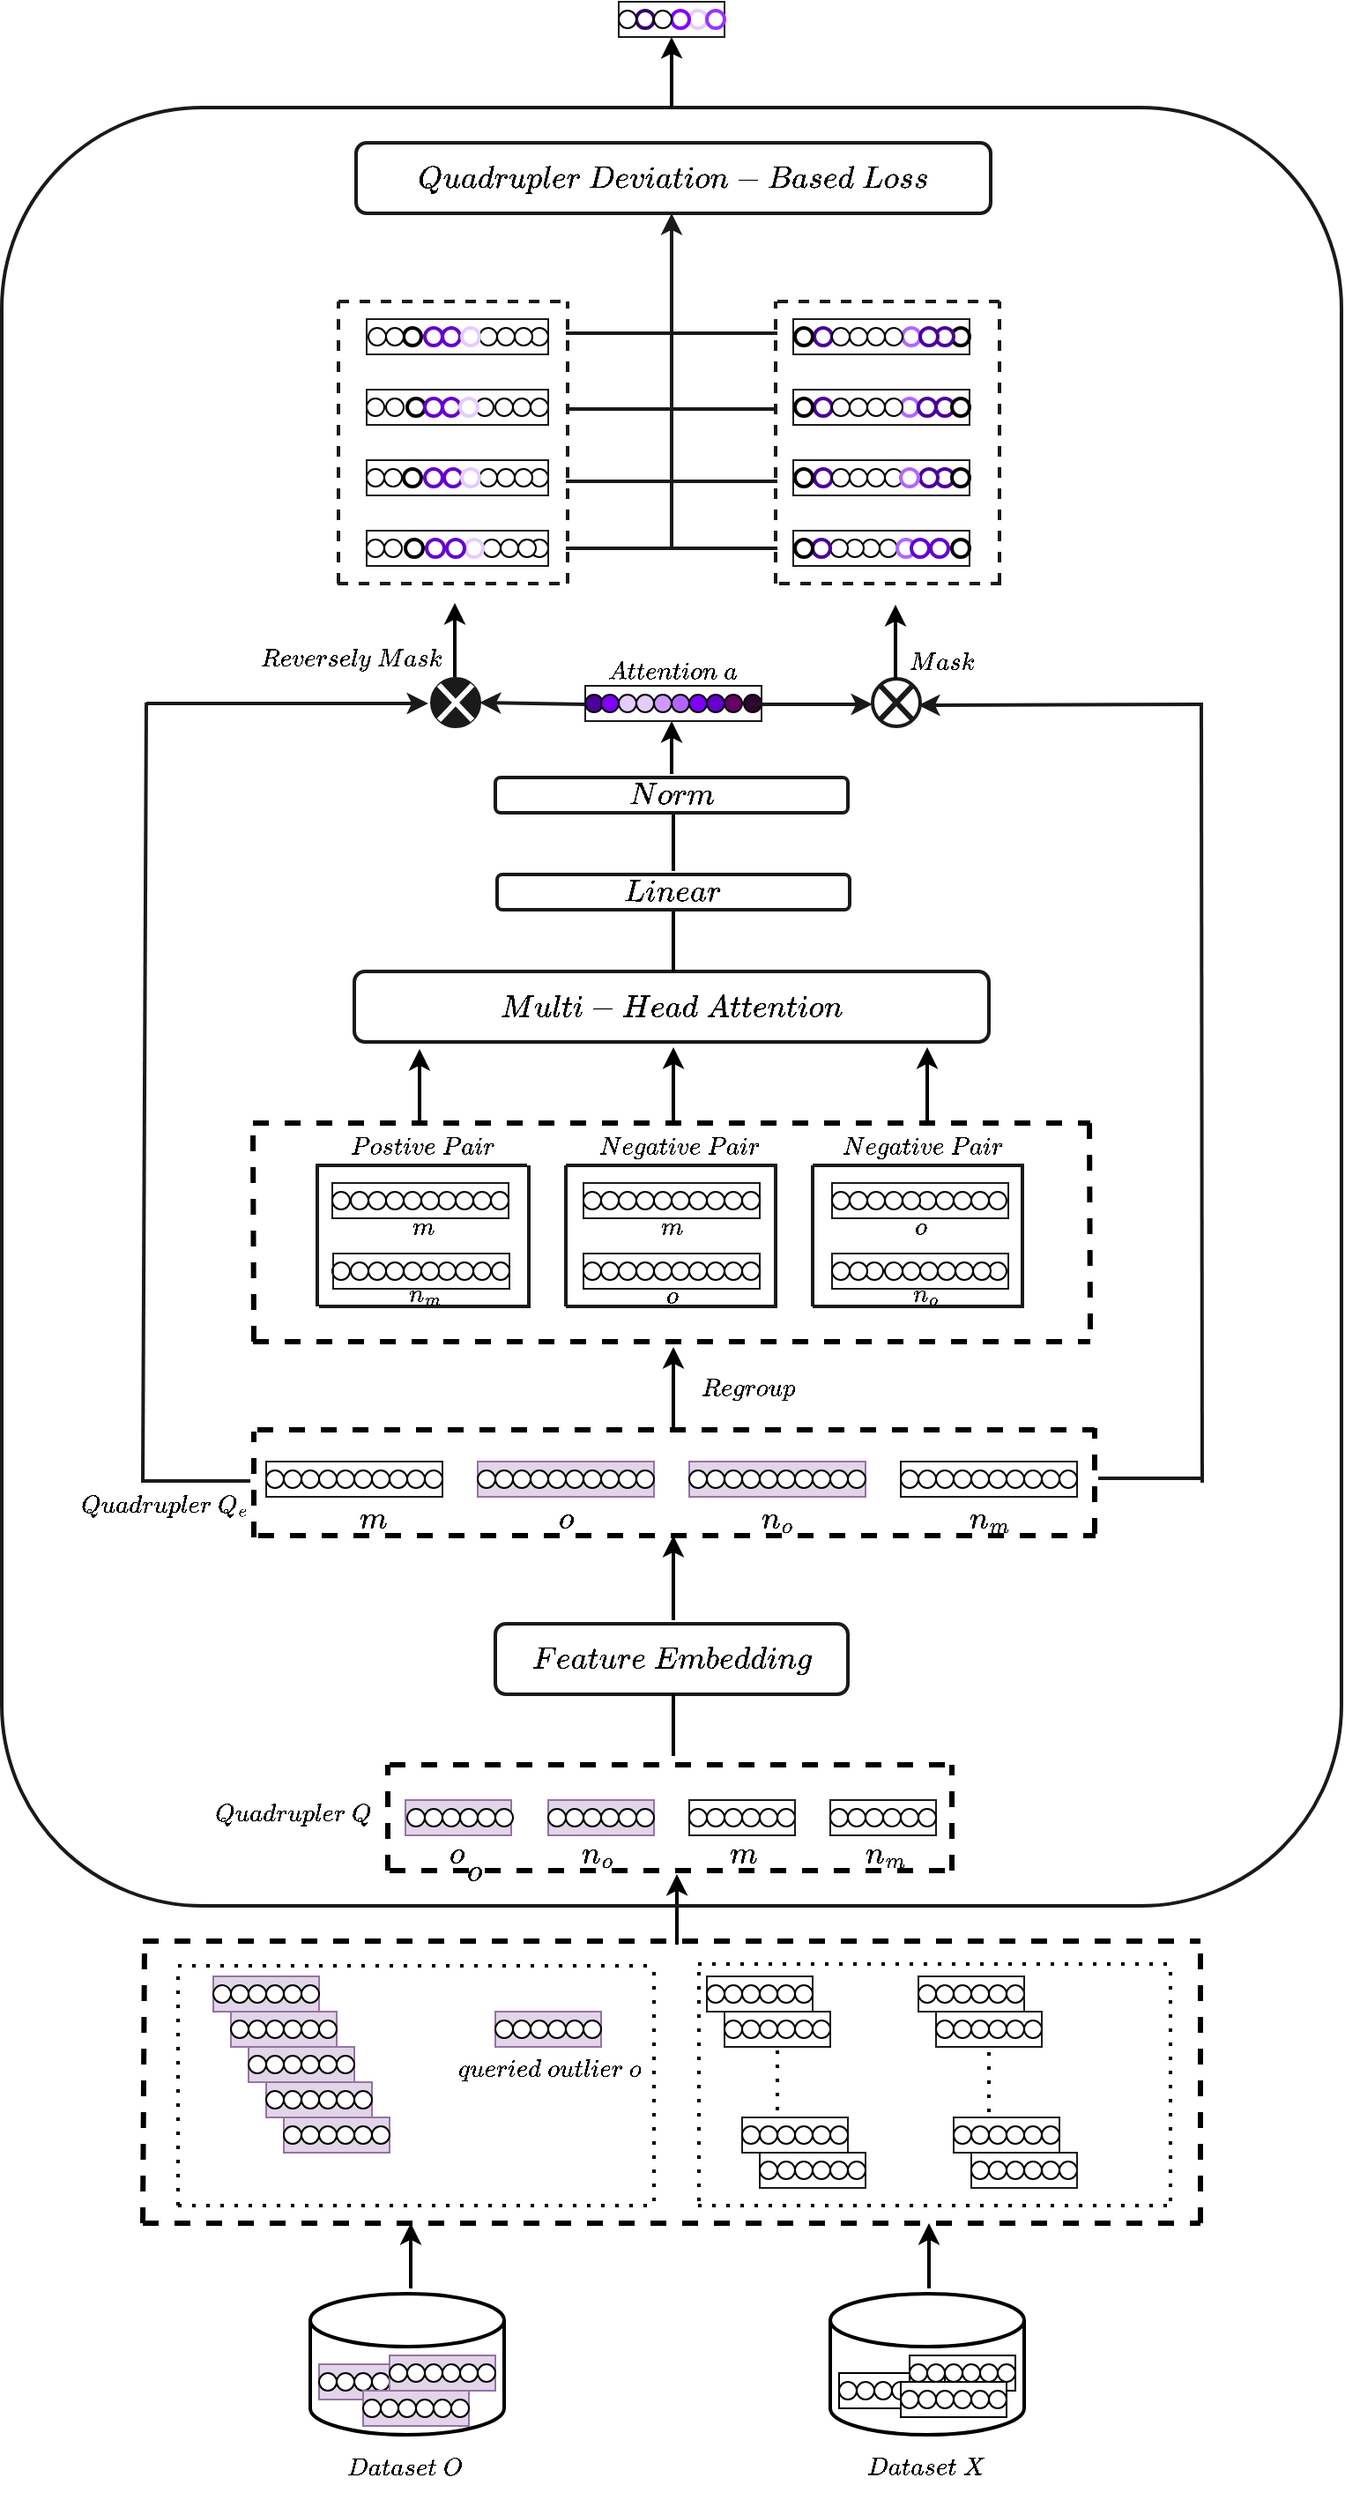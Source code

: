 <mxfile version="20.5.1" type="github">
  <diagram id="JbvjpjDxwqa3XQ7OUGH0" name="第 1 页">
    <mxGraphModel dx="1631" dy="2795" grid="1" gridSize="10" guides="1" tooltips="1" connect="1" arrows="1" fold="1" page="1" pageScale="1" pageWidth="827" pageHeight="1169" background="#ffffff" math="1" shadow="0">
      <root>
        <mxCell id="0" />
        <mxCell id="1" parent="0" />
        <mxCell id="JXdEMuc-65xn1tnEhglr-2" value="" style="shape=cylinder3;whiteSpace=wrap;html=1;boundedLbl=1;backgroundOutline=1;size=15;fillColor=none;strokeWidth=2;" vertex="1" parent="1">
          <mxGeometry x="430" y="1040" width="110" height="80" as="geometry" />
        </mxCell>
        <mxCell id="JXdEMuc-65xn1tnEhglr-3" value="" style="rounded=0;whiteSpace=wrap;html=1;fillColor=none;" vertex="1" parent="1">
          <mxGeometry x="475" y="1075" width="60" height="20" as="geometry" />
        </mxCell>
        <mxCell id="JXdEMuc-65xn1tnEhglr-4" value="" style="ellipse;whiteSpace=wrap;html=1;aspect=fixed;" vertex="1" parent="1">
          <mxGeometry x="525" y="1080" width="10" height="10" as="geometry" />
        </mxCell>
        <mxCell id="JXdEMuc-65xn1tnEhglr-5" value="" style="ellipse;whiteSpace=wrap;html=1;aspect=fixed;" vertex="1" parent="1">
          <mxGeometry x="515" y="1080" width="10" height="10" as="geometry" />
        </mxCell>
        <mxCell id="JXdEMuc-65xn1tnEhglr-6" value="" style="ellipse;whiteSpace=wrap;html=1;aspect=fixed;" vertex="1" parent="1">
          <mxGeometry x="505" y="1080" width="10" height="10" as="geometry" />
        </mxCell>
        <mxCell id="JXdEMuc-65xn1tnEhglr-7" value="" style="ellipse;whiteSpace=wrap;html=1;aspect=fixed;" vertex="1" parent="1">
          <mxGeometry x="435" y="1090" width="10" height="10" as="geometry" />
        </mxCell>
        <mxCell id="JXdEMuc-65xn1tnEhglr-8" value="" style="ellipse;whiteSpace=wrap;html=1;aspect=fixed;" vertex="1" parent="1">
          <mxGeometry x="465" y="1090" width="10" height="10" as="geometry" />
        </mxCell>
        <mxCell id="JXdEMuc-65xn1tnEhglr-16" value="" style="ellipse;whiteSpace=wrap;html=1;aspect=fixed;" vertex="1" parent="1">
          <mxGeometry x="455" y="1090" width="10" height="10" as="geometry" />
        </mxCell>
        <mxCell id="JXdEMuc-65xn1tnEhglr-18" value="" style="rounded=0;whiteSpace=wrap;html=1;fillColor=none;" vertex="1" parent="1">
          <mxGeometry x="435" y="1085" width="60" height="20" as="geometry" />
        </mxCell>
        <mxCell id="JXdEMuc-65xn1tnEhglr-19" value="" style="ellipse;whiteSpace=wrap;html=1;aspect=fixed;" vertex="1" parent="1">
          <mxGeometry x="485" y="1080" width="10" height="10" as="geometry" />
        </mxCell>
        <mxCell id="JXdEMuc-65xn1tnEhglr-20" value="" style="ellipse;whiteSpace=wrap;html=1;aspect=fixed;" vertex="1" parent="1">
          <mxGeometry x="495" y="1080" width="10" height="10" as="geometry" />
        </mxCell>
        <mxCell id="JXdEMuc-65xn1tnEhglr-23" value="" style="ellipse;whiteSpace=wrap;html=1;aspect=fixed;" vertex="1" parent="1">
          <mxGeometry x="445" y="1090" width="10" height="10" as="geometry" />
        </mxCell>
        <mxCell id="JXdEMuc-65xn1tnEhglr-24" value="" style="ellipse;whiteSpace=wrap;html=1;aspect=fixed;" vertex="1" parent="1">
          <mxGeometry x="475" y="1080" width="10" height="10" as="geometry" />
        </mxCell>
        <mxCell id="JXdEMuc-65xn1tnEhglr-25" value="" style="rounded=0;whiteSpace=wrap;html=1;fillColor=default;" vertex="1" parent="1">
          <mxGeometry x="470" y="1090" width="60" height="20" as="geometry" />
        </mxCell>
        <mxCell id="JXdEMuc-65xn1tnEhglr-26" value="" style="ellipse;whiteSpace=wrap;html=1;aspect=fixed;" vertex="1" parent="1">
          <mxGeometry x="470" y="1095" width="10" height="10" as="geometry" />
        </mxCell>
        <mxCell id="JXdEMuc-65xn1tnEhglr-29" value="" style="ellipse;whiteSpace=wrap;html=1;aspect=fixed;" vertex="1" parent="1">
          <mxGeometry x="490" y="1095" width="10" height="10" as="geometry" />
        </mxCell>
        <mxCell id="JXdEMuc-65xn1tnEhglr-30" value="" style="ellipse;whiteSpace=wrap;html=1;aspect=fixed;" vertex="1" parent="1">
          <mxGeometry x="510" y="1095" width="10" height="10" as="geometry" />
        </mxCell>
        <mxCell id="JXdEMuc-65xn1tnEhglr-31" value="" style="ellipse;whiteSpace=wrap;html=1;aspect=fixed;" vertex="1" parent="1">
          <mxGeometry x="520" y="1095" width="10" height="10" as="geometry" />
        </mxCell>
        <mxCell id="JXdEMuc-65xn1tnEhglr-35" value="" style="ellipse;whiteSpace=wrap;html=1;aspect=fixed;" vertex="1" parent="1">
          <mxGeometry x="480" y="1095" width="10" height="10" as="geometry" />
        </mxCell>
        <mxCell id="JXdEMuc-65xn1tnEhglr-37" value="" style="ellipse;whiteSpace=wrap;html=1;aspect=fixed;" vertex="1" parent="1">
          <mxGeometry x="500" y="1095" width="10" height="10" as="geometry" />
        </mxCell>
        <mxCell id="JXdEMuc-65xn1tnEhglr-90" value="" style="shape=cylinder3;whiteSpace=wrap;html=1;boundedLbl=1;backgroundOutline=1;size=15;fillColor=none;strokeWidth=2;" vertex="1" parent="1">
          <mxGeometry x="135" y="1040" width="110" height="80" as="geometry" />
        </mxCell>
        <mxCell id="JXdEMuc-65xn1tnEhglr-92" value="" style="rounded=0;whiteSpace=wrap;html=1;fillColor=#e1d5e7;fillStyle=auto;strokeColor=#9673a6;" vertex="1" parent="1">
          <mxGeometry x="140" y="1080" width="60" height="20" as="geometry" />
        </mxCell>
        <mxCell id="JXdEMuc-65xn1tnEhglr-95" value="" style="ellipse;whiteSpace=wrap;html=1;aspect=fixed;" vertex="1" parent="1">
          <mxGeometry x="160" y="1085" width="10" height="10" as="geometry" />
        </mxCell>
        <mxCell id="JXdEMuc-65xn1tnEhglr-96" value="" style="ellipse;whiteSpace=wrap;html=1;aspect=fixed;" vertex="1" parent="1">
          <mxGeometry x="170" y="1085" width="10" height="10" as="geometry" />
        </mxCell>
        <mxCell id="JXdEMuc-65xn1tnEhglr-97" value="" style="ellipse;whiteSpace=wrap;html=1;aspect=fixed;fillColor=default;" vertex="1" parent="1">
          <mxGeometry x="180" y="1085" width="10" height="10" as="geometry" />
        </mxCell>
        <mxCell id="JXdEMuc-65xn1tnEhglr-98" value="" style="ellipse;whiteSpace=wrap;html=1;aspect=fixed;fillColor=default;" vertex="1" parent="1">
          <mxGeometry x="190" y="1085" width="10" height="10" as="geometry" />
        </mxCell>
        <mxCell id="JXdEMuc-65xn1tnEhglr-102" value="" style="rounded=0;whiteSpace=wrap;html=1;fillColor=#e1d5e7;strokeColor=#9673a6;" vertex="1" parent="1">
          <mxGeometry x="80" y="860" width="60" height="20" as="geometry" />
        </mxCell>
        <mxCell id="JXdEMuc-65xn1tnEhglr-103" value="" style="rounded=0;whiteSpace=wrap;html=1;fillColor=#e1d5e7;strokeColor=#9673a6;" vertex="1" parent="1">
          <mxGeometry x="180" y="1075" width="60" height="20" as="geometry" />
        </mxCell>
        <mxCell id="JXdEMuc-65xn1tnEhglr-105" value="" style="ellipse;whiteSpace=wrap;html=1;aspect=fixed;" vertex="1" parent="1">
          <mxGeometry x="230" y="1080" width="10" height="10" as="geometry" />
        </mxCell>
        <mxCell id="JXdEMuc-65xn1tnEhglr-106" value="" style="ellipse;whiteSpace=wrap;html=1;aspect=fixed;fillColor=default;" vertex="1" parent="1">
          <mxGeometry x="190" y="1080" width="10" height="10" as="geometry" />
        </mxCell>
        <mxCell id="JXdEMuc-65xn1tnEhglr-107" value="" style="ellipse;whiteSpace=wrap;html=1;aspect=fixed;" vertex="1" parent="1">
          <mxGeometry x="180" y="1080" width="10" height="10" as="geometry" />
        </mxCell>
        <mxCell id="JXdEMuc-65xn1tnEhglr-108" value="" style="ellipse;whiteSpace=wrap;html=1;aspect=fixed;" vertex="1" parent="1">
          <mxGeometry x="210" y="1080" width="10" height="10" as="geometry" />
        </mxCell>
        <mxCell id="JXdEMuc-65xn1tnEhglr-109" value="" style="ellipse;whiteSpace=wrap;html=1;aspect=fixed;" vertex="1" parent="1">
          <mxGeometry x="150" y="1085" width="10" height="10" as="geometry" />
        </mxCell>
        <mxCell id="JXdEMuc-65xn1tnEhglr-110" value="" style="ellipse;whiteSpace=wrap;html=1;aspect=fixed;" vertex="1" parent="1">
          <mxGeometry x="140" y="1085" width="10" height="10" as="geometry" />
        </mxCell>
        <mxCell id="JXdEMuc-65xn1tnEhglr-111" value="" style="rounded=0;whiteSpace=wrap;html=1;fillColor=#e1d5e7;fillStyle=auto;strokeColor=#9673a6;" vertex="1" parent="1">
          <mxGeometry x="165" y="1095" width="60" height="20" as="geometry" />
        </mxCell>
        <mxCell id="JXdEMuc-65xn1tnEhglr-113" value="" style="rounded=0;whiteSpace=wrap;html=1;fillColor=#e1d5e7;fillStyle=auto;strokeColor=#9673a6;" vertex="1" parent="1">
          <mxGeometry x="240" y="880" width="60" height="20" as="geometry" />
        </mxCell>
        <mxCell id="JXdEMuc-65xn1tnEhglr-115" value="" style="ellipse;whiteSpace=wrap;html=1;aspect=fixed;fillStyle=auto;" vertex="1" parent="1">
          <mxGeometry x="200" y="1080" width="10" height="10" as="geometry" />
        </mxCell>
        <mxCell id="JXdEMuc-65xn1tnEhglr-119" value="" style="ellipse;whiteSpace=wrap;html=1;aspect=fixed;fillStyle=auto;fillColor=default;gradientColor=none;" vertex="1" parent="1">
          <mxGeometry x="175" y="1100" width="10" height="10" as="geometry" />
        </mxCell>
        <mxCell id="JXdEMuc-65xn1tnEhglr-120" value="" style="ellipse;whiteSpace=wrap;html=1;aspect=fixed;fillStyle=auto;" vertex="1" parent="1">
          <mxGeometry x="220" y="1080" width="10" height="10" as="geometry" />
        </mxCell>
        <mxCell id="JXdEMuc-65xn1tnEhglr-121" value="" style="ellipse;whiteSpace=wrap;html=1;aspect=fixed;fillStyle=auto;fillColor=default;gradientColor=none;" vertex="1" parent="1">
          <mxGeometry x="205" y="1100" width="10" height="10" as="geometry" />
        </mxCell>
        <mxCell id="JXdEMuc-65xn1tnEhglr-122" value="" style="ellipse;whiteSpace=wrap;html=1;aspect=fixed;fillStyle=auto;fillColor=default;gradientColor=none;" vertex="1" parent="1">
          <mxGeometry x="195" y="1100" width="10" height="10" as="geometry" />
        </mxCell>
        <mxCell id="JXdEMuc-65xn1tnEhglr-123" value="" style="ellipse;whiteSpace=wrap;html=1;aspect=fixed;fillStyle=auto;fillColor=default;gradientColor=none;" vertex="1" parent="1">
          <mxGeometry x="165" y="1100" width="10" height="10" as="geometry" />
        </mxCell>
        <mxCell id="JXdEMuc-65xn1tnEhglr-125" value="" style="ellipse;whiteSpace=wrap;html=1;aspect=fixed;fillStyle=auto;fillColor=default;gradientColor=none;" vertex="1" parent="1">
          <mxGeometry x="215" y="1100" width="10" height="10" as="geometry" />
        </mxCell>
        <mxCell id="JXdEMuc-65xn1tnEhglr-126" value="" style="ellipse;whiteSpace=wrap;html=1;aspect=fixed;fillStyle=auto;fillColor=#CC99FF;gradientColor=none;" vertex="1" parent="1">
          <mxGeometry x="330" y="133" width="10" height="10" as="geometry" />
        </mxCell>
        <mxCell id="JXdEMuc-65xn1tnEhglr-127" value="" style="ellipse;whiteSpace=wrap;html=1;aspect=fixed;fillStyle=auto;fillColor=#7F00FF;gradientColor=none;" vertex="1" parent="1">
          <mxGeometry x="350" y="133" width="10" height="10" as="geometry" />
        </mxCell>
        <mxCell id="JXdEMuc-65xn1tnEhglr-128" value="" style="ellipse;whiteSpace=wrap;html=1;aspect=fixed;fillStyle=auto;fillColor=default;gradientColor=none;" vertex="1" parent="1">
          <mxGeometry x="185" y="1100" width="10" height="10" as="geometry" />
        </mxCell>
        <mxCell id="JXdEMuc-65xn1tnEhglr-131" value="" style="ellipse;whiteSpace=wrap;html=1;aspect=fixed;fillStyle=auto;fillColor=#6600CC;gradientColor=none;" vertex="1" parent="1">
          <mxGeometry x="360" y="133" width="10" height="10" as="geometry" />
        </mxCell>
        <mxCell id="JXdEMuc-65xn1tnEhglr-136" value="" style="endArrow=classic;html=1;rounded=0;strokeWidth=2;" edge="1" parent="1">
          <mxGeometry width="50" height="50" relative="1" as="geometry">
            <mxPoint x="192" y="1037" as="sourcePoint" />
            <mxPoint x="192" y="1000" as="targetPoint" />
            <Array as="points">
              <mxPoint x="192" y="1037" />
              <mxPoint x="192" y="1007" />
            </Array>
          </mxGeometry>
        </mxCell>
        <mxCell id="JXdEMuc-65xn1tnEhglr-137" value="" style="endArrow=classic;html=1;rounded=0;strokeWidth=2;strokeColor=default;" edge="1" parent="1">
          <mxGeometry width="50" height="50" relative="1" as="geometry">
            <mxPoint x="486" y="1037" as="sourcePoint" />
            <mxPoint x="486" y="1000" as="targetPoint" />
            <Array as="points">
              <mxPoint x="486" y="1037" />
              <mxPoint x="486" y="1007" />
            </Array>
          </mxGeometry>
        </mxCell>
        <mxCell id="JXdEMuc-65xn1tnEhglr-146" value="" style="endArrow=none;dashed=1;html=1;rounded=0;strokeColor=default;strokeWidth=3;" edge="1" parent="1">
          <mxGeometry width="50" height="50" relative="1" as="geometry">
            <mxPoint x="40" y="1000" as="sourcePoint" />
            <mxPoint x="640" y="1000" as="targetPoint" />
          </mxGeometry>
        </mxCell>
        <mxCell id="JXdEMuc-65xn1tnEhglr-147" value="$$Dataset~O$$&amp;nbsp;&amp;nbsp;" style="rounded=1;whiteSpace=wrap;html=1;fillStyle=auto;strokeWidth=2;fillColor=none;gradientColor=none;strokeColor=none;" vertex="1" parent="1">
          <mxGeometry x="129" y="1136" width="120" height="20" as="geometry" />
        </mxCell>
        <mxCell id="JXdEMuc-65xn1tnEhglr-148" value="$$Dataset~X$$&amp;nbsp;&amp;nbsp;" style="rounded=1;whiteSpace=wrap;html=1;fillStyle=auto;strokeWidth=2;fillColor=none;gradientColor=none;strokeColor=none;" vertex="1" parent="1">
          <mxGeometry x="424" y="1136" width="120" height="20" as="geometry" />
        </mxCell>
        <mxCell id="JXdEMuc-65xn1tnEhglr-149" value="" style="ellipse;whiteSpace=wrap;html=1;aspect=fixed;" vertex="1" parent="1">
          <mxGeometry x="240" y="885" width="10" height="10" as="geometry" />
        </mxCell>
        <mxCell id="JXdEMuc-65xn1tnEhglr-150" value="" style="ellipse;whiteSpace=wrap;html=1;aspect=fixed;" vertex="1" parent="1">
          <mxGeometry x="250" y="885" width="10" height="10" as="geometry" />
        </mxCell>
        <mxCell id="JXdEMuc-65xn1tnEhglr-151" value="" style="ellipse;whiteSpace=wrap;html=1;aspect=fixed;" vertex="1" parent="1">
          <mxGeometry x="260" y="885" width="10" height="10" as="geometry" />
        </mxCell>
        <mxCell id="JXdEMuc-65xn1tnEhglr-152" value="" style="ellipse;whiteSpace=wrap;html=1;aspect=fixed;" vertex="1" parent="1">
          <mxGeometry x="270" y="885" width="10" height="10" as="geometry" />
        </mxCell>
        <mxCell id="JXdEMuc-65xn1tnEhglr-153" value="" style="ellipse;whiteSpace=wrap;html=1;aspect=fixed;" vertex="1" parent="1">
          <mxGeometry x="290" y="885" width="10" height="10" as="geometry" />
        </mxCell>
        <mxCell id="JXdEMuc-65xn1tnEhglr-154" value="" style="ellipse;whiteSpace=wrap;html=1;aspect=fixed;" vertex="1" parent="1">
          <mxGeometry x="280" y="885" width="10" height="10" as="geometry" />
        </mxCell>
        <mxCell id="JXdEMuc-65xn1tnEhglr-155" value="$$queried~outlier~o$$&amp;nbsp;&amp;nbsp;" style="rounded=1;whiteSpace=wrap;html=1;fillStyle=auto;strokeWidth=2;fillColor=none;gradientColor=none;strokeColor=none;" vertex="1" parent="1">
          <mxGeometry x="217.5" y="910" width="105" height="20" as="geometry" />
        </mxCell>
        <mxCell id="JXdEMuc-65xn1tnEhglr-164" value="" style="endArrow=none;dashed=1;html=1;rounded=0;strokeColor=default;strokeWidth=3;" edge="1" parent="1">
          <mxGeometry width="50" height="50" relative="1" as="geometry">
            <mxPoint x="40" y="840" as="sourcePoint" />
            <mxPoint x="640" y="840" as="targetPoint" />
          </mxGeometry>
        </mxCell>
        <mxCell id="JXdEMuc-65xn1tnEhglr-165" value="" style="endArrow=none;dashed=1;html=1;rounded=0;strokeColor=default;strokeWidth=3;" edge="1" parent="1">
          <mxGeometry width="50" height="50" relative="1" as="geometry">
            <mxPoint x="40" y="1000" as="sourcePoint" />
            <mxPoint x="41" y="840" as="targetPoint" />
          </mxGeometry>
        </mxCell>
        <mxCell id="JXdEMuc-65xn1tnEhglr-166" value="" style="endArrow=none;dashed=1;html=1;rounded=0;strokeColor=default;strokeWidth=3;" edge="1" parent="1">
          <mxGeometry width="50" height="50" relative="1" as="geometry">
            <mxPoint x="640" y="1000" as="sourcePoint" />
            <mxPoint x="640" y="840" as="targetPoint" />
          </mxGeometry>
        </mxCell>
        <mxCell id="JXdEMuc-65xn1tnEhglr-167" value="" style="rounded=0;whiteSpace=wrap;html=1;fillColor=#e1d5e7;strokeColor=#9673a6;" vertex="1" parent="1">
          <mxGeometry x="110" y="920" width="60" height="20" as="geometry" />
        </mxCell>
        <mxCell id="JXdEMuc-65xn1tnEhglr-168" value="" style="rounded=0;whiteSpace=wrap;html=1;fillColor=#e1d5e7;strokeColor=#9673a6;" vertex="1" parent="1">
          <mxGeometry x="90" y="880" width="60" height="20" as="geometry" />
        </mxCell>
        <mxCell id="JXdEMuc-65xn1tnEhglr-169" value="&#xa;&lt;b id=&quot;docs-internal-guid-538b83f4-7fff-efbe-8dc3-25d296e47443&quot; style=&quot;font-weight:normal;&quot;&gt;&lt;span&gt;&amp;nbsp;&lt;/span&gt;&lt;/b&gt;&#xa;&#xa;" style="rounded=0;whiteSpace=wrap;html=1;fillColor=#e1d5e7;strokeColor=#9673a6;" vertex="1" parent="1">
          <mxGeometry x="100" y="900" width="60" height="20" as="geometry" />
        </mxCell>
        <mxCell id="JXdEMuc-65xn1tnEhglr-173" value="&#xa;&lt;b id=&quot;docs-internal-guid-538b83f4-7fff-efbe-8dc3-25d296e47443&quot; style=&quot;font-weight:normal;&quot;&gt;&lt;span&gt;&amp;nbsp;&lt;/span&gt;&lt;/b&gt;&#xa;&#xa;" style="rounded=0;whiteSpace=wrap;html=1;fillColor=#e1d5e7;strokeColor=#9673a6;" vertex="1" parent="1">
          <mxGeometry x="120" y="940" width="60" height="20" as="geometry" />
        </mxCell>
        <mxCell id="JXdEMuc-65xn1tnEhglr-174" value="" style="ellipse;whiteSpace=wrap;html=1;aspect=fixed;" vertex="1" parent="1">
          <mxGeometry x="100" y="885" width="10" height="10" as="geometry" />
        </mxCell>
        <mxCell id="JXdEMuc-65xn1tnEhglr-175" value="" style="ellipse;whiteSpace=wrap;html=1;aspect=fixed;" vertex="1" parent="1">
          <mxGeometry x="90" y="885" width="10" height="10" as="geometry" />
        </mxCell>
        <mxCell id="JXdEMuc-65xn1tnEhglr-178" value="" style="ellipse;whiteSpace=wrap;html=1;aspect=fixed;" vertex="1" parent="1">
          <mxGeometry x="110" y="885" width="10" height="10" as="geometry" />
        </mxCell>
        <mxCell id="JXdEMuc-65xn1tnEhglr-179" value="" style="ellipse;whiteSpace=wrap;html=1;aspect=fixed;" vertex="1" parent="1">
          <mxGeometry x="120" y="885" width="10" height="10" as="geometry" />
        </mxCell>
        <mxCell id="JXdEMuc-65xn1tnEhglr-180" value="" style="ellipse;whiteSpace=wrap;html=1;aspect=fixed;" vertex="1" parent="1">
          <mxGeometry x="130" y="885" width="10" height="10" as="geometry" />
        </mxCell>
        <mxCell id="JXdEMuc-65xn1tnEhglr-181" value="" style="ellipse;whiteSpace=wrap;html=1;aspect=fixed;" vertex="1" parent="1">
          <mxGeometry x="140" y="885" width="10" height="10" as="geometry" />
        </mxCell>
        <mxCell id="JXdEMuc-65xn1tnEhglr-182" value="" style="ellipse;whiteSpace=wrap;html=1;aspect=fixed;" vertex="1" parent="1">
          <mxGeometry x="80" y="865" width="10" height="10" as="geometry" />
        </mxCell>
        <mxCell id="JXdEMuc-65xn1tnEhglr-183" value="" style="ellipse;whiteSpace=wrap;html=1;aspect=fixed;" vertex="1" parent="1">
          <mxGeometry x="90" y="865" width="10" height="10" as="geometry" />
        </mxCell>
        <mxCell id="JXdEMuc-65xn1tnEhglr-184" value="" style="ellipse;whiteSpace=wrap;html=1;aspect=fixed;" vertex="1" parent="1">
          <mxGeometry x="100" y="865" width="10" height="10" as="geometry" />
        </mxCell>
        <mxCell id="JXdEMuc-65xn1tnEhglr-185" value="" style="ellipse;whiteSpace=wrap;html=1;aspect=fixed;" vertex="1" parent="1">
          <mxGeometry x="110" y="865" width="10" height="10" as="geometry" />
        </mxCell>
        <mxCell id="JXdEMuc-65xn1tnEhglr-186" value="" style="ellipse;whiteSpace=wrap;html=1;aspect=fixed;" vertex="1" parent="1">
          <mxGeometry x="120" y="865" width="10" height="10" as="geometry" />
        </mxCell>
        <mxCell id="JXdEMuc-65xn1tnEhglr-187" value="" style="ellipse;whiteSpace=wrap;html=1;aspect=fixed;" vertex="1" parent="1">
          <mxGeometry x="130" y="865" width="10" height="10" as="geometry" />
        </mxCell>
        <mxCell id="JXdEMuc-65xn1tnEhglr-188" value="" style="ellipse;whiteSpace=wrap;html=1;aspect=fixed;" vertex="1" parent="1">
          <mxGeometry x="100" y="905" width="10" height="10" as="geometry" />
        </mxCell>
        <mxCell id="JXdEMuc-65xn1tnEhglr-189" value="" style="ellipse;whiteSpace=wrap;html=1;aspect=fixed;" vertex="1" parent="1">
          <mxGeometry x="520" y="965" width="10" height="10" as="geometry" />
        </mxCell>
        <mxCell id="JXdEMuc-65xn1tnEhglr-190" value="" style="ellipse;whiteSpace=wrap;html=1;aspect=fixed;" vertex="1" parent="1">
          <mxGeometry x="290" y="415" width="10" height="10" as="geometry" />
        </mxCell>
        <mxCell id="JXdEMuc-65xn1tnEhglr-191" value="" style="ellipse;whiteSpace=wrap;html=1;aspect=fixed;" vertex="1" parent="1">
          <mxGeometry x="540" y="885" width="10" height="10" as="geometry" />
        </mxCell>
        <mxCell id="JXdEMuc-65xn1tnEhglr-208" value="" style="ellipse;whiteSpace=wrap;html=1;aspect=fixed;" vertex="1" parent="1">
          <mxGeometry x="110" y="905" width="10" height="10" as="geometry" />
        </mxCell>
        <mxCell id="JXdEMuc-65xn1tnEhglr-209" value="" style="ellipse;whiteSpace=wrap;html=1;aspect=fixed;" vertex="1" parent="1">
          <mxGeometry x="120" y="905" width="10" height="10" as="geometry" />
        </mxCell>
        <mxCell id="JXdEMuc-65xn1tnEhglr-210" value="" style="ellipse;whiteSpace=wrap;html=1;aspect=fixed;" vertex="1" parent="1">
          <mxGeometry x="130" y="905" width="10" height="10" as="geometry" />
        </mxCell>
        <mxCell id="JXdEMuc-65xn1tnEhglr-211" value="" style="ellipse;whiteSpace=wrap;html=1;aspect=fixed;" vertex="1" parent="1">
          <mxGeometry x="140" y="905" width="10" height="10" as="geometry" />
        </mxCell>
        <mxCell id="JXdEMuc-65xn1tnEhglr-212" value="" style="ellipse;whiteSpace=wrap;html=1;aspect=fixed;" vertex="1" parent="1">
          <mxGeometry x="150" y="905" width="10" height="10" as="geometry" />
        </mxCell>
        <mxCell id="JXdEMuc-65xn1tnEhglr-213" value="" style="ellipse;whiteSpace=wrap;html=1;aspect=fixed;" vertex="1" parent="1">
          <mxGeometry x="110" y="925" width="10" height="10" as="geometry" />
        </mxCell>
        <mxCell id="JXdEMuc-65xn1tnEhglr-214" value="" style="ellipse;whiteSpace=wrap;html=1;aspect=fixed;" vertex="1" parent="1">
          <mxGeometry x="120" y="925" width="10" height="10" as="geometry" />
        </mxCell>
        <mxCell id="JXdEMuc-65xn1tnEhglr-215" value="" style="ellipse;whiteSpace=wrap;html=1;aspect=fixed;" vertex="1" parent="1">
          <mxGeometry x="130" y="925" width="10" height="10" as="geometry" />
        </mxCell>
        <mxCell id="JXdEMuc-65xn1tnEhglr-216" value="" style="ellipse;whiteSpace=wrap;html=1;aspect=fixed;" vertex="1" parent="1">
          <mxGeometry x="140" y="925" width="10" height="10" as="geometry" />
        </mxCell>
        <mxCell id="JXdEMuc-65xn1tnEhglr-217" value="" style="ellipse;whiteSpace=wrap;html=1;aspect=fixed;" vertex="1" parent="1">
          <mxGeometry x="150" y="925" width="10" height="10" as="geometry" />
        </mxCell>
        <mxCell id="JXdEMuc-65xn1tnEhglr-218" value="" style="ellipse;whiteSpace=wrap;html=1;aspect=fixed;" vertex="1" parent="1">
          <mxGeometry x="160" y="925" width="10" height="10" as="geometry" />
        </mxCell>
        <mxCell id="JXdEMuc-65xn1tnEhglr-219" value="" style="ellipse;whiteSpace=wrap;html=1;aspect=fixed;" vertex="1" parent="1">
          <mxGeometry x="120" y="945" width="10" height="10" as="geometry" />
        </mxCell>
        <mxCell id="JXdEMuc-65xn1tnEhglr-220" value="" style="ellipse;whiteSpace=wrap;html=1;aspect=fixed;" vertex="1" parent="1">
          <mxGeometry x="130" y="945" width="10" height="10" as="geometry" />
        </mxCell>
        <mxCell id="JXdEMuc-65xn1tnEhglr-223" value="" style="rounded=0;whiteSpace=wrap;html=1;fillColor=none;strokeColor=#1A1A1A;" vertex="1" parent="1">
          <mxGeometry x="360" y="860" width="60" height="20" as="geometry" />
        </mxCell>
        <mxCell id="JXdEMuc-65xn1tnEhglr-226" value="" style="ellipse;whiteSpace=wrap;html=1;aspect=fixed;" vertex="1" parent="1">
          <mxGeometry x="140" y="945" width="10" height="10" as="geometry" />
        </mxCell>
        <mxCell id="JXdEMuc-65xn1tnEhglr-227" value="" style="ellipse;whiteSpace=wrap;html=1;aspect=fixed;" vertex="1" parent="1">
          <mxGeometry x="150" y="945" width="10" height="10" as="geometry" />
        </mxCell>
        <mxCell id="JXdEMuc-65xn1tnEhglr-228" value="" style="ellipse;whiteSpace=wrap;html=1;aspect=fixed;" vertex="1" parent="1">
          <mxGeometry x="160" y="945" width="10" height="10" as="geometry" />
        </mxCell>
        <mxCell id="JXdEMuc-65xn1tnEhglr-229" value="" style="ellipse;whiteSpace=wrap;html=1;aspect=fixed;" vertex="1" parent="1">
          <mxGeometry x="170" y="945" width="10" height="10" as="geometry" />
        </mxCell>
        <mxCell id="JXdEMuc-65xn1tnEhglr-230" value="" style="ellipse;whiteSpace=wrap;html=1;aspect=fixed;" vertex="1" parent="1">
          <mxGeometry x="530" y="865" width="10" height="10" as="geometry" />
        </mxCell>
        <mxCell id="JXdEMuc-65xn1tnEhglr-231" value="" style="ellipse;whiteSpace=wrap;html=1;aspect=fixed;" vertex="1" parent="1">
          <mxGeometry x="420" y="885" width="10" height="10" as="geometry" />
        </mxCell>
        <mxCell id="JXdEMuc-65xn1tnEhglr-232" value="" style="ellipse;whiteSpace=wrap;html=1;aspect=fixed;" vertex="1" parent="1">
          <mxGeometry x="410" y="885" width="10" height="10" as="geometry" />
        </mxCell>
        <mxCell id="JXdEMuc-65xn1tnEhglr-235" value="" style="rounded=0;whiteSpace=wrap;html=1;fillColor=none;strokeColor=#1A1A1A;" vertex="1" parent="1">
          <mxGeometry x="480" y="860" width="60" height="20" as="geometry" />
        </mxCell>
        <mxCell id="JXdEMuc-65xn1tnEhglr-236" value="" style="rounded=0;whiteSpace=wrap;html=1;fillColor=none;strokeColor=#1A1A1A;" vertex="1" parent="1">
          <mxGeometry x="430" y="760" width="60" height="20" as="geometry" />
        </mxCell>
        <mxCell id="JXdEMuc-65xn1tnEhglr-237" value="" style="rounded=0;whiteSpace=wrap;html=1;fillColor=none;strokeColor=#1A1A1A;" vertex="1" parent="1">
          <mxGeometry x="390" y="960" width="60" height="20" as="geometry" />
        </mxCell>
        <mxCell id="JXdEMuc-65xn1tnEhglr-238" value="" style="rounded=0;whiteSpace=wrap;html=1;fillColor=none;strokeColor=#1A1A1A;" vertex="1" parent="1">
          <mxGeometry x="380" y="940" width="60" height="20" as="geometry" />
        </mxCell>
        <mxCell id="JXdEMuc-65xn1tnEhglr-239" value="" style="rounded=0;whiteSpace=wrap;html=1;fillColor=none;strokeColor=#1A1A1A;" vertex="1" parent="1">
          <mxGeometry x="370" y="880" width="60" height="20" as="geometry" />
        </mxCell>
        <mxCell id="JXdEMuc-65xn1tnEhglr-240" value="" style="ellipse;whiteSpace=wrap;html=1;aspect=fixed;" vertex="1" parent="1">
          <mxGeometry x="400" y="885" width="10" height="10" as="geometry" />
        </mxCell>
        <mxCell id="JXdEMuc-65xn1tnEhglr-241" value="" style="ellipse;whiteSpace=wrap;html=1;aspect=fixed;" vertex="1" parent="1">
          <mxGeometry x="390" y="885" width="10" height="10" as="geometry" />
        </mxCell>
        <mxCell id="JXdEMuc-65xn1tnEhglr-242" value="" style="ellipse;whiteSpace=wrap;html=1;aspect=fixed;" vertex="1" parent="1">
          <mxGeometry x="380" y="885" width="10" height="10" as="geometry" />
        </mxCell>
        <mxCell id="JXdEMuc-65xn1tnEhglr-243" value="" style="ellipse;whiteSpace=wrap;html=1;aspect=fixed;" vertex="1" parent="1">
          <mxGeometry x="370" y="885" width="10" height="10" as="geometry" />
        </mxCell>
        <mxCell id="JXdEMuc-65xn1tnEhglr-244" value="" style="ellipse;whiteSpace=wrap;html=1;aspect=fixed;" vertex="1" parent="1">
          <mxGeometry x="410" y="865" width="10" height="10" as="geometry" />
        </mxCell>
        <mxCell id="JXdEMuc-65xn1tnEhglr-245" value="" style="ellipse;whiteSpace=wrap;html=1;aspect=fixed;" vertex="1" parent="1">
          <mxGeometry x="400" y="865" width="10" height="10" as="geometry" />
        </mxCell>
        <mxCell id="JXdEMuc-65xn1tnEhglr-246" value="" style="ellipse;whiteSpace=wrap;html=1;aspect=fixed;" vertex="1" parent="1">
          <mxGeometry x="390" y="865" width="10" height="10" as="geometry" />
        </mxCell>
        <mxCell id="JXdEMuc-65xn1tnEhglr-247" value="" style="ellipse;whiteSpace=wrap;html=1;aspect=fixed;" vertex="1" parent="1">
          <mxGeometry x="380" y="865" width="10" height="10" as="geometry" />
        </mxCell>
        <mxCell id="JXdEMuc-65xn1tnEhglr-248" value="" style="ellipse;whiteSpace=wrap;html=1;aspect=fixed;" vertex="1" parent="1">
          <mxGeometry x="370" y="865" width="10" height="10" as="geometry" />
        </mxCell>
        <mxCell id="JXdEMuc-65xn1tnEhglr-249" value="" style="ellipse;whiteSpace=wrap;html=1;aspect=fixed;" vertex="1" parent="1">
          <mxGeometry x="360" y="865" width="10" height="10" as="geometry" />
        </mxCell>
        <mxCell id="JXdEMuc-65xn1tnEhglr-250" value="" style="ellipse;whiteSpace=wrap;html=1;aspect=fixed;fillColor=#330033;" vertex="1" parent="1">
          <mxGeometry x="381" y="133" width="10" height="10" as="geometry" />
        </mxCell>
        <mxCell id="JXdEMuc-65xn1tnEhglr-251" value="" style="ellipse;whiteSpace=wrap;html=1;aspect=fixed;" vertex="1" parent="1">
          <mxGeometry x="400" y="765" width="10" height="10" as="geometry" />
        </mxCell>
        <mxCell id="JXdEMuc-65xn1tnEhglr-252" value="" style="ellipse;whiteSpace=wrap;html=1;aspect=fixed;" vertex="1" parent="1">
          <mxGeometry x="560" y="965" width="10" height="10" as="geometry" />
        </mxCell>
        <mxCell id="JXdEMuc-65xn1tnEhglr-253" value="" style="ellipse;whiteSpace=wrap;html=1;aspect=fixed;" vertex="1" parent="1">
          <mxGeometry x="550" y="965" width="10" height="10" as="geometry" />
        </mxCell>
        <mxCell id="JXdEMuc-65xn1tnEhglr-254" value="" style="ellipse;whiteSpace=wrap;html=1;aspect=fixed;" vertex="1" parent="1">
          <mxGeometry x="540" y="965" width="10" height="10" as="geometry" />
        </mxCell>
        <mxCell id="JXdEMuc-65xn1tnEhglr-255" value="" style="ellipse;whiteSpace=wrap;html=1;aspect=fixed;" vertex="1" parent="1">
          <mxGeometry x="530" y="965" width="10" height="10" as="geometry" />
        </mxCell>
        <mxCell id="JXdEMuc-65xn1tnEhglr-259" value="" style="endArrow=none;dashed=1;html=1;dashPattern=1 3;strokeWidth=2;rounded=0;strokeColor=default;" edge="1" parent="1">
          <mxGeometry width="50" height="50" relative="1" as="geometry">
            <mxPoint x="400" y="936" as="sourcePoint" />
            <mxPoint x="400" y="896" as="targetPoint" />
            <Array as="points">
              <mxPoint x="400" y="936" />
            </Array>
          </mxGeometry>
        </mxCell>
        <mxCell id="JXdEMuc-65xn1tnEhglr-262" value="" style="endArrow=none;dashed=1;html=1;dashPattern=1 3;strokeWidth=2;rounded=0;strokeColor=default;" edge="1" parent="1">
          <mxGeometry width="50" height="50" relative="1" as="geometry">
            <mxPoint x="520" y="937" as="sourcePoint" />
            <mxPoint x="520" y="897" as="targetPoint" />
            <Array as="points">
              <mxPoint x="520" y="937" />
            </Array>
          </mxGeometry>
        </mxCell>
        <mxCell id="JXdEMuc-65xn1tnEhglr-263" value="" style="ellipse;whiteSpace=wrap;html=1;aspect=fixed;" vertex="1" parent="1">
          <mxGeometry x="520" y="865" width="10" height="10" as="geometry" />
        </mxCell>
        <mxCell id="JXdEMuc-65xn1tnEhglr-264" value="" style="ellipse;whiteSpace=wrap;html=1;aspect=fixed;" vertex="1" parent="1">
          <mxGeometry x="430" y="945" width="10" height="10" as="geometry" />
        </mxCell>
        <mxCell id="JXdEMuc-65xn1tnEhglr-265" value="" style="ellipse;whiteSpace=wrap;html=1;aspect=fixed;" vertex="1" parent="1">
          <mxGeometry x="420" y="945" width="10" height="10" as="geometry" />
        </mxCell>
        <mxCell id="JXdEMuc-65xn1tnEhglr-266" value="" style="ellipse;whiteSpace=wrap;html=1;aspect=fixed;" vertex="1" parent="1">
          <mxGeometry x="410" y="945" width="10" height="10" as="geometry" />
        </mxCell>
        <mxCell id="JXdEMuc-65xn1tnEhglr-267" value="" style="ellipse;whiteSpace=wrap;html=1;aspect=fixed;" vertex="1" parent="1">
          <mxGeometry x="400" y="945" width="10" height="10" as="geometry" />
        </mxCell>
        <mxCell id="JXdEMuc-65xn1tnEhglr-268" value="" style="ellipse;whiteSpace=wrap;html=1;aspect=fixed;" vertex="1" parent="1">
          <mxGeometry x="390" y="945" width="10" height="10" as="geometry" />
        </mxCell>
        <mxCell id="JXdEMuc-65xn1tnEhglr-269" value="" style="ellipse;whiteSpace=wrap;html=1;aspect=fixed;" vertex="1" parent="1">
          <mxGeometry x="380" y="945" width="10" height="10" as="geometry" />
        </mxCell>
        <mxCell id="JXdEMuc-65xn1tnEhglr-270" value="" style="ellipse;whiteSpace=wrap;html=1;aspect=fixed;" vertex="1" parent="1">
          <mxGeometry x="510" y="865" width="10" height="10" as="geometry" />
        </mxCell>
        <mxCell id="JXdEMuc-65xn1tnEhglr-271" value="" style="ellipse;whiteSpace=wrap;html=1;aspect=fixed;" vertex="1" parent="1">
          <mxGeometry x="500" y="865" width="10" height="10" as="geometry" />
        </mxCell>
        <mxCell id="JXdEMuc-65xn1tnEhglr-272" value="" style="ellipse;whiteSpace=wrap;html=1;aspect=fixed;" vertex="1" parent="1">
          <mxGeometry x="490" y="865" width="10" height="10" as="geometry" />
        </mxCell>
        <mxCell id="JXdEMuc-65xn1tnEhglr-273" value="" style="ellipse;whiteSpace=wrap;html=1;aspect=fixed;" vertex="1" parent="1">
          <mxGeometry x="480" y="865" width="10" height="10" as="geometry" />
        </mxCell>
        <mxCell id="JXdEMuc-65xn1tnEhglr-274" value="" style="ellipse;whiteSpace=wrap;html=1;aspect=fixed;" vertex="1" parent="1">
          <mxGeometry x="440" y="965" width="10" height="10" as="geometry" />
        </mxCell>
        <mxCell id="JXdEMuc-65xn1tnEhglr-275" value="" style="ellipse;whiteSpace=wrap;html=1;aspect=fixed;" vertex="1" parent="1">
          <mxGeometry x="430" y="965" width="10" height="10" as="geometry" />
        </mxCell>
        <mxCell id="JXdEMuc-65xn1tnEhglr-276" value="" style="ellipse;whiteSpace=wrap;html=1;aspect=fixed;" vertex="1" parent="1">
          <mxGeometry x="420" y="965" width="10" height="10" as="geometry" />
        </mxCell>
        <mxCell id="JXdEMuc-65xn1tnEhglr-277" value="" style="ellipse;whiteSpace=wrap;html=1;aspect=fixed;" vertex="1" parent="1">
          <mxGeometry x="410" y="965" width="10" height="10" as="geometry" />
        </mxCell>
        <mxCell id="JXdEMuc-65xn1tnEhglr-278" value="" style="ellipse;whiteSpace=wrap;html=1;aspect=fixed;" vertex="1" parent="1">
          <mxGeometry x="400" y="965" width="10" height="10" as="geometry" />
        </mxCell>
        <mxCell id="JXdEMuc-65xn1tnEhglr-279" value="" style="ellipse;whiteSpace=wrap;html=1;aspect=fixed;" vertex="1" parent="1">
          <mxGeometry x="390" y="965" width="10" height="10" as="geometry" />
        </mxCell>
        <mxCell id="JXdEMuc-65xn1tnEhglr-280" value="" style="rounded=0;whiteSpace=wrap;html=1;fillColor=none;strokeColor=#1A1A1A;" vertex="1" parent="1">
          <mxGeometry x="510" y="960" width="60" height="20" as="geometry" />
        </mxCell>
        <mxCell id="JXdEMuc-65xn1tnEhglr-281" value="" style="rounded=0;whiteSpace=wrap;html=1;fillColor=none;strokeColor=#1A1A1A;" vertex="1" parent="1">
          <mxGeometry x="500" y="940" width="60" height="20" as="geometry" />
        </mxCell>
        <mxCell id="JXdEMuc-65xn1tnEhglr-282" value="" style="rounded=0;whiteSpace=wrap;html=1;fillColor=none;strokeColor=#1A1A1A;" vertex="1" parent="1">
          <mxGeometry x="490" y="880" width="60" height="20" as="geometry" />
        </mxCell>
        <mxCell id="JXdEMuc-65xn1tnEhglr-283" value="" style="ellipse;whiteSpace=wrap;html=1;aspect=fixed;" vertex="1" parent="1">
          <mxGeometry x="530" y="885" width="10" height="10" as="geometry" />
        </mxCell>
        <mxCell id="JXdEMuc-65xn1tnEhglr-284" value="" style="ellipse;whiteSpace=wrap;html=1;aspect=fixed;" vertex="1" parent="1">
          <mxGeometry x="520" y="885" width="10" height="10" as="geometry" />
        </mxCell>
        <mxCell id="JXdEMuc-65xn1tnEhglr-285" value="" style="ellipse;whiteSpace=wrap;html=1;aspect=fixed;" vertex="1" parent="1">
          <mxGeometry x="510" y="885" width="10" height="10" as="geometry" />
        </mxCell>
        <mxCell id="JXdEMuc-65xn1tnEhglr-286" value="" style="ellipse;whiteSpace=wrap;html=1;aspect=fixed;" vertex="1" parent="1">
          <mxGeometry x="500" y="885" width="10" height="10" as="geometry" />
        </mxCell>
        <mxCell id="JXdEMuc-65xn1tnEhglr-287" value="" style="ellipse;whiteSpace=wrap;html=1;aspect=fixed;" vertex="1" parent="1">
          <mxGeometry x="490" y="885" width="10" height="10" as="geometry" />
        </mxCell>
        <mxCell id="JXdEMuc-65xn1tnEhglr-288" value="" style="ellipse;whiteSpace=wrap;html=1;aspect=fixed;" vertex="1" parent="1">
          <mxGeometry x="510" y="965" width="10" height="10" as="geometry" />
        </mxCell>
        <mxCell id="JXdEMuc-65xn1tnEhglr-289" value="" style="ellipse;whiteSpace=wrap;html=1;aspect=fixed;" vertex="1" parent="1">
          <mxGeometry x="550" y="945" width="10" height="10" as="geometry" />
        </mxCell>
        <mxCell id="JXdEMuc-65xn1tnEhglr-290" value="" style="ellipse;whiteSpace=wrap;html=1;aspect=fixed;" vertex="1" parent="1">
          <mxGeometry x="540" y="945" width="10" height="10" as="geometry" />
        </mxCell>
        <mxCell id="JXdEMuc-65xn1tnEhglr-291" value="" style="ellipse;whiteSpace=wrap;html=1;aspect=fixed;" vertex="1" parent="1">
          <mxGeometry x="530" y="945" width="10" height="10" as="geometry" />
        </mxCell>
        <mxCell id="JXdEMuc-65xn1tnEhglr-292" value="" style="ellipse;whiteSpace=wrap;html=1;aspect=fixed;" vertex="1" parent="1">
          <mxGeometry x="520" y="945" width="10" height="10" as="geometry" />
        </mxCell>
        <mxCell id="JXdEMuc-65xn1tnEhglr-293" value="" style="ellipse;whiteSpace=wrap;html=1;aspect=fixed;" vertex="1" parent="1">
          <mxGeometry x="510" y="945" width="10" height="10" as="geometry" />
        </mxCell>
        <mxCell id="JXdEMuc-65xn1tnEhglr-294" value="" style="ellipse;whiteSpace=wrap;html=1;aspect=fixed;" vertex="1" parent="1">
          <mxGeometry x="500" y="945" width="10" height="10" as="geometry" />
        </mxCell>
        <mxCell id="JXdEMuc-65xn1tnEhglr-297" value="" style="endArrow=none;dashed=1;html=1;dashPattern=1 3;strokeWidth=2;rounded=0;strokeColor=default;" edge="1" parent="1">
          <mxGeometry width="50" height="50" relative="1" as="geometry">
            <mxPoint x="60" y="854" as="sourcePoint" />
            <mxPoint x="330" y="854" as="targetPoint" />
          </mxGeometry>
        </mxCell>
        <mxCell id="JXdEMuc-65xn1tnEhglr-298" value="" style="endArrow=none;dashed=1;html=1;dashPattern=1 3;strokeWidth=2;rounded=0;strokeColor=default;" edge="1" parent="1">
          <mxGeometry width="50" height="50" relative="1" as="geometry">
            <mxPoint x="60" y="990" as="sourcePoint" />
            <mxPoint x="60" y="855" as="targetPoint" />
          </mxGeometry>
        </mxCell>
        <mxCell id="JXdEMuc-65xn1tnEhglr-299" value="" style="endArrow=none;dashed=1;html=1;dashPattern=1 3;strokeWidth=2;rounded=0;strokeColor=default;" edge="1" parent="1">
          <mxGeometry width="50" height="50" relative="1" as="geometry">
            <mxPoint x="60" y="990" as="sourcePoint" />
            <mxPoint x="330" y="990" as="targetPoint" />
          </mxGeometry>
        </mxCell>
        <mxCell id="JXdEMuc-65xn1tnEhglr-300" value="" style="endArrow=none;dashed=1;html=1;dashPattern=1 3;strokeWidth=2;rounded=0;strokeColor=default;" edge="1" parent="1">
          <mxGeometry width="50" height="50" relative="1" as="geometry">
            <mxPoint x="330" y="987.5" as="sourcePoint" />
            <mxPoint x="330" y="852.5" as="targetPoint" />
          </mxGeometry>
        </mxCell>
        <mxCell id="JXdEMuc-65xn1tnEhglr-301" value="" style="endArrow=none;dashed=1;html=1;dashPattern=1 3;strokeWidth=2;rounded=0;strokeColor=default;" edge="1" parent="1">
          <mxGeometry width="50" height="50" relative="1" as="geometry">
            <mxPoint x="355" y="853" as="sourcePoint" />
            <mxPoint x="625" y="853" as="targetPoint" />
          </mxGeometry>
        </mxCell>
        <mxCell id="JXdEMuc-65xn1tnEhglr-302" value="" style="endArrow=none;dashed=1;html=1;dashPattern=1 3;strokeWidth=2;rounded=0;strokeColor=default;" edge="1" parent="1">
          <mxGeometry width="50" height="50" relative="1" as="geometry">
            <mxPoint x="355" y="990" as="sourcePoint" />
            <mxPoint x="625" y="990" as="targetPoint" />
          </mxGeometry>
        </mxCell>
        <mxCell id="JXdEMuc-65xn1tnEhglr-303" value="" style="endArrow=none;dashed=1;html=1;dashPattern=1 3;strokeWidth=2;rounded=0;strokeColor=default;" edge="1" parent="1">
          <mxGeometry width="50" height="50" relative="1" as="geometry">
            <mxPoint x="623" y="987.5" as="sourcePoint" />
            <mxPoint x="623" y="852.5" as="targetPoint" />
          </mxGeometry>
        </mxCell>
        <mxCell id="JXdEMuc-65xn1tnEhglr-304" value="" style="endArrow=none;dashed=1;html=1;dashPattern=1 3;strokeWidth=2;rounded=0;strokeColor=default;" edge="1" parent="1">
          <mxGeometry width="50" height="50" relative="1" as="geometry">
            <mxPoint x="355.5" y="987.5" as="sourcePoint" />
            <mxPoint x="355.5" y="852.5" as="targetPoint" />
          </mxGeometry>
        </mxCell>
        <mxCell id="JXdEMuc-65xn1tnEhglr-308" value="" style="rounded=0;whiteSpace=wrap;html=1;fillColor=#e1d5e7;strokeColor=#9673a6;" vertex="1" parent="1">
          <mxGeometry x="189" y="760" width="60" height="20" as="geometry" />
        </mxCell>
        <mxCell id="JXdEMuc-65xn1tnEhglr-309" value="" style="rounded=0;whiteSpace=wrap;html=1;fillColor=none;strokeColor=#1A1A1A;" vertex="1" parent="1">
          <mxGeometry x="350" y="760" width="60" height="20" as="geometry" />
        </mxCell>
        <mxCell id="JXdEMuc-65xn1tnEhglr-310" value="" style="rounded=0;whiteSpace=wrap;html=1;fillColor=#e1d5e7;strokeColor=#9673a6;" vertex="1" parent="1">
          <mxGeometry x="270" y="760" width="60" height="20" as="geometry" />
        </mxCell>
        <mxCell id="JXdEMuc-65xn1tnEhglr-313" value="" style="ellipse;whiteSpace=wrap;html=1;aspect=fixed;" vertex="1" parent="1">
          <mxGeometry x="390" y="765" width="10" height="10" as="geometry" />
        </mxCell>
        <mxCell id="JXdEMuc-65xn1tnEhglr-314" value="" style="ellipse;whiteSpace=wrap;html=1;aspect=fixed;" vertex="1" parent="1">
          <mxGeometry x="380" y="765" width="10" height="10" as="geometry" />
        </mxCell>
        <mxCell id="JXdEMuc-65xn1tnEhglr-315" value="" style="ellipse;whiteSpace=wrap;html=1;aspect=fixed;" vertex="1" parent="1">
          <mxGeometry x="370" y="765" width="10" height="10" as="geometry" />
        </mxCell>
        <mxCell id="JXdEMuc-65xn1tnEhglr-316" value="" style="ellipse;whiteSpace=wrap;html=1;aspect=fixed;" vertex="1" parent="1">
          <mxGeometry x="360" y="765" width="10" height="10" as="geometry" />
        </mxCell>
        <mxCell id="JXdEMuc-65xn1tnEhglr-317" value="" style="ellipse;whiteSpace=wrap;html=1;aspect=fixed;" vertex="1" parent="1">
          <mxGeometry x="350" y="765" width="10" height="10" as="geometry" />
        </mxCell>
        <mxCell id="JXdEMuc-65xn1tnEhglr-318" value="" style="ellipse;whiteSpace=wrap;html=1;aspect=fixed;" vertex="1" parent="1">
          <mxGeometry x="430" y="765" width="10" height="10" as="geometry" />
        </mxCell>
        <mxCell id="JXdEMuc-65xn1tnEhglr-319" value="" style="ellipse;whiteSpace=wrap;html=1;aspect=fixed;" vertex="1" parent="1">
          <mxGeometry x="440" y="765" width="10" height="10" as="geometry" />
        </mxCell>
        <mxCell id="JXdEMuc-65xn1tnEhglr-320" value="" style="ellipse;whiteSpace=wrap;html=1;aspect=fixed;" vertex="1" parent="1">
          <mxGeometry x="450" y="765" width="10" height="10" as="geometry" />
        </mxCell>
        <mxCell id="JXdEMuc-65xn1tnEhglr-321" value="" style="ellipse;whiteSpace=wrap;html=1;aspect=fixed;" vertex="1" parent="1">
          <mxGeometry x="460" y="765" width="10" height="10" as="geometry" />
        </mxCell>
        <mxCell id="JXdEMuc-65xn1tnEhglr-322" value="" style="ellipse;whiteSpace=wrap;html=1;aspect=fixed;" vertex="1" parent="1">
          <mxGeometry x="470" y="765" width="10" height="10" as="geometry" />
        </mxCell>
        <mxCell id="JXdEMuc-65xn1tnEhglr-323" value="" style="ellipse;whiteSpace=wrap;html=1;aspect=fixed;" vertex="1" parent="1">
          <mxGeometry x="480" y="765" width="10" height="10" as="geometry" />
        </mxCell>
        <mxCell id="JXdEMuc-65xn1tnEhglr-324" value="" style="ellipse;whiteSpace=wrap;html=1;aspect=fixed;" vertex="1" parent="1">
          <mxGeometry x="320" y="765" width="10" height="10" as="geometry" />
        </mxCell>
        <mxCell id="JXdEMuc-65xn1tnEhglr-325" value="" style="ellipse;whiteSpace=wrap;html=1;aspect=fixed;" vertex="1" parent="1">
          <mxGeometry x="220" y="765" width="10" height="10" as="geometry" />
        </mxCell>
        <mxCell id="JXdEMuc-65xn1tnEhglr-326" value="" style="ellipse;whiteSpace=wrap;html=1;aspect=fixed;" vertex="1" parent="1">
          <mxGeometry x="230" y="765" width="10" height="10" as="geometry" />
        </mxCell>
        <mxCell id="JXdEMuc-65xn1tnEhglr-327" value="" style="ellipse;whiteSpace=wrap;html=1;aspect=fixed;" vertex="1" parent="1">
          <mxGeometry x="210" y="765" width="10" height="10" as="geometry" />
        </mxCell>
        <mxCell id="JXdEMuc-65xn1tnEhglr-328" value="" style="ellipse;whiteSpace=wrap;html=1;aspect=fixed;" vertex="1" parent="1">
          <mxGeometry x="200" y="765" width="10" height="10" as="geometry" />
        </mxCell>
        <mxCell id="JXdEMuc-65xn1tnEhglr-329" value="" style="ellipse;whiteSpace=wrap;html=1;aspect=fixed;" vertex="1" parent="1">
          <mxGeometry x="190" y="765" width="10" height="10" as="geometry" />
        </mxCell>
        <mxCell id="JXdEMuc-65xn1tnEhglr-330" value="" style="ellipse;whiteSpace=wrap;html=1;aspect=fixed;" vertex="1" parent="1">
          <mxGeometry x="240" y="765" width="10" height="10" as="geometry" />
        </mxCell>
        <mxCell id="JXdEMuc-65xn1tnEhglr-331" value="" style="ellipse;whiteSpace=wrap;html=1;aspect=fixed;" vertex="1" parent="1">
          <mxGeometry x="310" y="765" width="10" height="10" as="geometry" />
        </mxCell>
        <mxCell id="JXdEMuc-65xn1tnEhglr-332" value="" style="ellipse;whiteSpace=wrap;html=1;aspect=fixed;" vertex="1" parent="1">
          <mxGeometry x="300" y="765" width="10" height="10" as="geometry" />
        </mxCell>
        <mxCell id="JXdEMuc-65xn1tnEhglr-333" value="" style="ellipse;whiteSpace=wrap;html=1;aspect=fixed;" vertex="1" parent="1">
          <mxGeometry x="290" y="765" width="10" height="10" as="geometry" />
        </mxCell>
        <mxCell id="JXdEMuc-65xn1tnEhglr-334" value="" style="ellipse;whiteSpace=wrap;html=1;aspect=fixed;" vertex="1" parent="1">
          <mxGeometry x="280" y="765" width="10" height="10" as="geometry" />
        </mxCell>
        <mxCell id="JXdEMuc-65xn1tnEhglr-335" value="" style="ellipse;whiteSpace=wrap;html=1;aspect=fixed;" vertex="1" parent="1">
          <mxGeometry x="270" y="765" width="10" height="10" as="geometry" />
        </mxCell>
        <mxCell id="JXdEMuc-65xn1tnEhglr-339" value="$$Quadrupler~Q$$&amp;nbsp;&amp;nbsp;" style="rounded=1;whiteSpace=wrap;html=1;fillStyle=auto;strokeWidth=2;fillColor=none;gradientColor=none;strokeColor=none;" vertex="1" parent="1">
          <mxGeometry x="65" y="765" width="120" height="20" as="geometry" />
        </mxCell>
        <mxCell id="JXdEMuc-65xn1tnEhglr-340" value="&lt;font style=&quot;font-size: 15px;&quot;&gt;$$Feature~Embedding$$&lt;/font&gt;" style="rounded=1;whiteSpace=wrap;html=1;fillStyle=auto;strokeColor=#1A1A1A;strokeWidth=2;fillColor=none;gradientColor=none;" vertex="1" parent="1">
          <mxGeometry x="240" y="660" width="200" height="40" as="geometry" />
        </mxCell>
        <mxCell id="JXdEMuc-65xn1tnEhglr-343" value="" style="endArrow=none;dashed=1;html=1;rounded=0;strokeColor=default;strokeWidth=3;" edge="1" parent="1">
          <mxGeometry width="50" height="50" relative="1" as="geometry">
            <mxPoint x="180" y="740" as="sourcePoint" />
            <mxPoint x="500" y="740" as="targetPoint" />
          </mxGeometry>
        </mxCell>
        <mxCell id="JXdEMuc-65xn1tnEhglr-344" value="" style="endArrow=none;dashed=1;html=1;rounded=0;strokeColor=default;strokeWidth=3;" edge="1" parent="1">
          <mxGeometry width="50" height="50" relative="1" as="geometry">
            <mxPoint x="180" y="800" as="sourcePoint" />
            <mxPoint x="500" y="800" as="targetPoint" />
          </mxGeometry>
        </mxCell>
        <mxCell id="JXdEMuc-65xn1tnEhglr-345" value="" style="endArrow=none;dashed=1;html=1;rounded=0;strokeColor=default;strokeWidth=3;" edge="1" parent="1">
          <mxGeometry width="50" height="50" relative="1" as="geometry">
            <mxPoint x="179" y="800" as="sourcePoint" />
            <mxPoint x="179" y="740" as="targetPoint" />
          </mxGeometry>
        </mxCell>
        <mxCell id="JXdEMuc-65xn1tnEhglr-347" value="" style="endArrow=none;dashed=1;html=1;rounded=0;strokeColor=default;strokeWidth=3;" edge="1" parent="1">
          <mxGeometry width="50" height="50" relative="1" as="geometry">
            <mxPoint x="499" y="800" as="sourcePoint" />
            <mxPoint x="499" y="740" as="targetPoint" />
          </mxGeometry>
        </mxCell>
        <mxCell id="JXdEMuc-65xn1tnEhglr-350" value="" style="endArrow=classic;html=1;rounded=0;strokeWidth=2;" edge="1" parent="1">
          <mxGeometry width="50" height="50" relative="1" as="geometry">
            <mxPoint x="341" y="658" as="sourcePoint" />
            <mxPoint x="341" y="610" as="targetPoint" />
            <Array as="points">
              <mxPoint x="341" y="658" />
              <mxPoint x="341" y="628" />
            </Array>
          </mxGeometry>
        </mxCell>
        <mxCell id="JXdEMuc-65xn1tnEhglr-351" value="$$Regroup$$&amp;nbsp;&amp;nbsp;" style="rounded=1;whiteSpace=wrap;html=1;fillStyle=auto;strokeWidth=2;fillColor=none;gradientColor=none;strokeColor=none;" vertex="1" parent="1">
          <mxGeometry x="324" y="524" width="120" height="20" as="geometry" />
        </mxCell>
        <mxCell id="JXdEMuc-65xn1tnEhglr-354" value="$$o$$" style="text;html=1;align=center;verticalAlign=middle;resizable=0;points=[];autosize=1;strokeColor=none;fillColor=none;fontSize=15;" vertex="1" parent="1">
          <mxGeometry x="183" y="775" width="70" height="30" as="geometry" />
        </mxCell>
        <mxCell id="JXdEMuc-65xn1tnEhglr-355" value="$$n_o$$" style="text;html=1;align=center;verticalAlign=middle;resizable=0;points=[];autosize=1;strokeColor=none;fillColor=none;fontSize=15;" vertex="1" parent="1">
          <mxGeometry x="258" y="775" width="80" height="30" as="geometry" />
        </mxCell>
        <mxCell id="JXdEMuc-65xn1tnEhglr-356" value="$$m$$" style="text;html=1;align=center;verticalAlign=middle;resizable=0;points=[];autosize=1;strokeColor=none;fillColor=none;fontSize=15;" vertex="1" parent="1">
          <mxGeometry x="345" y="775" width="70" height="30" as="geometry" />
        </mxCell>
        <mxCell id="JXdEMuc-65xn1tnEhglr-357" value="$$n_m$$" style="text;html=1;align=center;verticalAlign=middle;resizable=0;points=[];autosize=1;strokeColor=none;fillColor=none;fontSize=15;" vertex="1" parent="1">
          <mxGeometry x="416" y="775" width="90" height="30" as="geometry" />
        </mxCell>
        <mxCell id="JXdEMuc-65xn1tnEhglr-358" value="" style="rounded=0;whiteSpace=wrap;html=1;fillColor=none;strokeColor=#1A1A1A;" vertex="1" parent="1">
          <mxGeometry x="290" y="410" width="100" height="20" as="geometry" />
        </mxCell>
        <mxCell id="JXdEMuc-65xn1tnEhglr-359" value="" style="ellipse;whiteSpace=wrap;html=1;aspect=fixed;" vertex="1" parent="1">
          <mxGeometry x="110" y="573" width="10" height="10" as="geometry" />
        </mxCell>
        <mxCell id="JXdEMuc-65xn1tnEhglr-363" value="" style="endArrow=classic;html=1;rounded=0;strokeWidth=2;" edge="1" parent="1">
          <mxGeometry width="50" height="50" relative="1" as="geometry">
            <mxPoint x="341" y="533" as="sourcePoint" />
            <mxPoint x="341" y="503" as="targetPoint" />
            <Array as="points">
              <mxPoint x="341" y="550" />
              <mxPoint x="341" y="533" />
              <mxPoint x="341" y="503" />
            </Array>
          </mxGeometry>
        </mxCell>
        <mxCell id="JXdEMuc-65xn1tnEhglr-364" value="" style="endArrow=none;html=1;rounded=0;strokeColor=default;strokeWidth=2;" edge="1" parent="1">
          <mxGeometry width="50" height="50" relative="1" as="geometry">
            <mxPoint x="341" y="735" as="sourcePoint" />
            <mxPoint x="341" y="700" as="targetPoint" />
          </mxGeometry>
        </mxCell>
        <mxCell id="JXdEMuc-65xn1tnEhglr-366" value="" style="rounded=0;whiteSpace=wrap;html=1;fillColor=#e1d5e7;strokeColor=#9673a6;" vertex="1" parent="1">
          <mxGeometry x="230" y="568" width="100" height="20" as="geometry" />
        </mxCell>
        <mxCell id="JXdEMuc-65xn1tnEhglr-367" value="" style="rounded=0;whiteSpace=wrap;html=1;fillColor=none;strokeColor=#1A1A1A;" vertex="1" parent="1">
          <mxGeometry x="110" y="568" width="100" height="20" as="geometry" />
        </mxCell>
        <mxCell id="JXdEMuc-65xn1tnEhglr-368" value="" style="rounded=0;whiteSpace=wrap;html=1;fillColor=#e1d5e7;strokeColor=#9673a6;" vertex="1" parent="1">
          <mxGeometry x="350" y="568" width="100" height="20" as="geometry" />
        </mxCell>
        <mxCell id="JXdEMuc-65xn1tnEhglr-369" value="" style="rounded=0;whiteSpace=wrap;html=1;fillColor=none;strokeColor=#1A1A1A;" vertex="1" parent="1">
          <mxGeometry x="470" y="568" width="100" height="20" as="geometry" />
        </mxCell>
        <mxCell id="JXdEMuc-65xn1tnEhglr-370" value="" style="ellipse;whiteSpace=wrap;html=1;aspect=fixed;" vertex="1" parent="1">
          <mxGeometry x="120" y="573" width="10" height="10" as="geometry" />
        </mxCell>
        <mxCell id="JXdEMuc-65xn1tnEhglr-371" value="" style="ellipse;whiteSpace=wrap;html=1;aspect=fixed;" vertex="1" parent="1">
          <mxGeometry x="130" y="573" width="10" height="10" as="geometry" />
        </mxCell>
        <mxCell id="JXdEMuc-65xn1tnEhglr-372" value="" style="ellipse;whiteSpace=wrap;html=1;aspect=fixed;" vertex="1" parent="1">
          <mxGeometry x="140" y="573" width="10" height="10" as="geometry" />
        </mxCell>
        <mxCell id="JXdEMuc-65xn1tnEhglr-373" value="" style="ellipse;whiteSpace=wrap;html=1;aspect=fixed;" vertex="1" parent="1">
          <mxGeometry x="150" y="573" width="10" height="10" as="geometry" />
        </mxCell>
        <mxCell id="JXdEMuc-65xn1tnEhglr-374" value="" style="ellipse;whiteSpace=wrap;html=1;aspect=fixed;" vertex="1" parent="1">
          <mxGeometry x="160" y="573" width="10" height="10" as="geometry" />
        </mxCell>
        <mxCell id="JXdEMuc-65xn1tnEhglr-375" value="" style="ellipse;whiteSpace=wrap;html=1;aspect=fixed;" vertex="1" parent="1">
          <mxGeometry x="170" y="573" width="10" height="10" as="geometry" />
        </mxCell>
        <mxCell id="JXdEMuc-65xn1tnEhglr-376" value="" style="ellipse;whiteSpace=wrap;html=1;aspect=fixed;" vertex="1" parent="1">
          <mxGeometry x="250" y="573" width="10" height="10" as="geometry" />
        </mxCell>
        <mxCell id="JXdEMuc-65xn1tnEhglr-377" value="" style="ellipse;whiteSpace=wrap;html=1;aspect=fixed;" vertex="1" parent="1">
          <mxGeometry x="240" y="573" width="10" height="10" as="geometry" />
        </mxCell>
        <mxCell id="JXdEMuc-65xn1tnEhglr-378" value="" style="ellipse;whiteSpace=wrap;html=1;aspect=fixed;" vertex="1" parent="1">
          <mxGeometry x="230" y="573" width="10" height="10" as="geometry" />
        </mxCell>
        <mxCell id="JXdEMuc-65xn1tnEhglr-379" value="" style="ellipse;whiteSpace=wrap;html=1;aspect=fixed;" vertex="1" parent="1">
          <mxGeometry x="200" y="573" width="10" height="10" as="geometry" />
        </mxCell>
        <mxCell id="JXdEMuc-65xn1tnEhglr-380" value="" style="ellipse;whiteSpace=wrap;html=1;aspect=fixed;" vertex="1" parent="1">
          <mxGeometry x="190" y="573" width="10" height="10" as="geometry" />
        </mxCell>
        <mxCell id="JXdEMuc-65xn1tnEhglr-381" value="" style="ellipse;whiteSpace=wrap;html=1;aspect=fixed;" vertex="1" parent="1">
          <mxGeometry x="180" y="573" width="10" height="10" as="geometry" />
        </mxCell>
        <mxCell id="JXdEMuc-65xn1tnEhglr-382" value="" style="ellipse;whiteSpace=wrap;html=1;aspect=fixed;" vertex="1" parent="1">
          <mxGeometry x="350" y="573" width="10" height="10" as="geometry" />
        </mxCell>
        <mxCell id="JXdEMuc-65xn1tnEhglr-383" value="" style="ellipse;whiteSpace=wrap;html=1;aspect=fixed;" vertex="1" parent="1">
          <mxGeometry x="320" y="573" width="10" height="10" as="geometry" />
        </mxCell>
        <mxCell id="JXdEMuc-65xn1tnEhglr-384" value="" style="ellipse;whiteSpace=wrap;html=1;aspect=fixed;" vertex="1" parent="1">
          <mxGeometry x="310" y="573" width="10" height="10" as="geometry" />
        </mxCell>
        <mxCell id="JXdEMuc-65xn1tnEhglr-385" value="" style="ellipse;whiteSpace=wrap;html=1;aspect=fixed;" vertex="1" parent="1">
          <mxGeometry x="300" y="573" width="10" height="10" as="geometry" />
        </mxCell>
        <mxCell id="JXdEMuc-65xn1tnEhglr-386" value="" style="ellipse;whiteSpace=wrap;html=1;aspect=fixed;" vertex="1" parent="1">
          <mxGeometry x="290" y="573" width="10" height="10" as="geometry" />
        </mxCell>
        <mxCell id="JXdEMuc-65xn1tnEhglr-387" value="" style="ellipse;whiteSpace=wrap;html=1;aspect=fixed;" vertex="1" parent="1">
          <mxGeometry x="280" y="573" width="10" height="10" as="geometry" />
        </mxCell>
        <mxCell id="JXdEMuc-65xn1tnEhglr-388" value="" style="ellipse;whiteSpace=wrap;html=1;aspect=fixed;" vertex="1" parent="1">
          <mxGeometry x="270" y="573" width="10" height="10" as="geometry" />
        </mxCell>
        <mxCell id="JXdEMuc-65xn1tnEhglr-389" value="" style="ellipse;whiteSpace=wrap;html=1;aspect=fixed;" vertex="1" parent="1">
          <mxGeometry x="260" y="573" width="10" height="10" as="geometry" />
        </mxCell>
        <mxCell id="JXdEMuc-65xn1tnEhglr-390" value="" style="ellipse;whiteSpace=wrap;html=1;aspect=fixed;" vertex="1" parent="1">
          <mxGeometry x="430" y="573" width="10" height="10" as="geometry" />
        </mxCell>
        <mxCell id="JXdEMuc-65xn1tnEhglr-391" value="" style="ellipse;whiteSpace=wrap;html=1;aspect=fixed;" vertex="1" parent="1">
          <mxGeometry x="420" y="573" width="10" height="10" as="geometry" />
        </mxCell>
        <mxCell id="JXdEMuc-65xn1tnEhglr-392" value="" style="ellipse;whiteSpace=wrap;html=1;aspect=fixed;" vertex="1" parent="1">
          <mxGeometry x="410" y="573" width="10" height="10" as="geometry" />
        </mxCell>
        <mxCell id="JXdEMuc-65xn1tnEhglr-393" value="" style="ellipse;whiteSpace=wrap;html=1;aspect=fixed;" vertex="1" parent="1">
          <mxGeometry x="400" y="573" width="10" height="10" as="geometry" />
        </mxCell>
        <mxCell id="JXdEMuc-65xn1tnEhglr-394" value="" style="ellipse;whiteSpace=wrap;html=1;aspect=fixed;" vertex="1" parent="1">
          <mxGeometry x="390" y="573" width="10" height="10" as="geometry" />
        </mxCell>
        <mxCell id="JXdEMuc-65xn1tnEhglr-395" value="" style="ellipse;whiteSpace=wrap;html=1;aspect=fixed;" vertex="1" parent="1">
          <mxGeometry x="380" y="573" width="10" height="10" as="geometry" />
        </mxCell>
        <mxCell id="JXdEMuc-65xn1tnEhglr-396" value="" style="ellipse;whiteSpace=wrap;html=1;aspect=fixed;" vertex="1" parent="1">
          <mxGeometry x="370" y="573" width="10" height="10" as="geometry" />
        </mxCell>
        <mxCell id="JXdEMuc-65xn1tnEhglr-397" value="" style="ellipse;whiteSpace=wrap;html=1;aspect=fixed;" vertex="1" parent="1">
          <mxGeometry x="360" y="573" width="10" height="10" as="geometry" />
        </mxCell>
        <mxCell id="JXdEMuc-65xn1tnEhglr-404" value="" style="ellipse;whiteSpace=wrap;html=1;aspect=fixed;" vertex="1" parent="1">
          <mxGeometry x="540" y="573" width="10" height="10" as="geometry" />
        </mxCell>
        <mxCell id="JXdEMuc-65xn1tnEhglr-405" value="" style="ellipse;whiteSpace=wrap;html=1;aspect=fixed;" vertex="1" parent="1">
          <mxGeometry x="530" y="573" width="10" height="10" as="geometry" />
        </mxCell>
        <mxCell id="JXdEMuc-65xn1tnEhglr-406" value="" style="ellipse;whiteSpace=wrap;html=1;aspect=fixed;" vertex="1" parent="1">
          <mxGeometry x="520" y="573" width="10" height="10" as="geometry" />
        </mxCell>
        <mxCell id="JXdEMuc-65xn1tnEhglr-407" value="" style="ellipse;whiteSpace=wrap;html=1;aspect=fixed;" vertex="1" parent="1">
          <mxGeometry x="510" y="573" width="10" height="10" as="geometry" />
        </mxCell>
        <mxCell id="JXdEMuc-65xn1tnEhglr-408" value="" style="ellipse;whiteSpace=wrap;html=1;aspect=fixed;" vertex="1" parent="1">
          <mxGeometry x="500" y="573" width="10" height="10" as="geometry" />
        </mxCell>
        <mxCell id="JXdEMuc-65xn1tnEhglr-409" value="" style="ellipse;whiteSpace=wrap;html=1;aspect=fixed;" vertex="1" parent="1">
          <mxGeometry x="490" y="573" width="10" height="10" as="geometry" />
        </mxCell>
        <mxCell id="JXdEMuc-65xn1tnEhglr-410" value="" style="ellipse;whiteSpace=wrap;html=1;aspect=fixed;" vertex="1" parent="1">
          <mxGeometry x="480" y="573" width="10" height="10" as="geometry" />
        </mxCell>
        <mxCell id="JXdEMuc-65xn1tnEhglr-411" value="" style="ellipse;whiteSpace=wrap;html=1;aspect=fixed;" vertex="1" parent="1">
          <mxGeometry x="470" y="573" width="10" height="10" as="geometry" />
        </mxCell>
        <mxCell id="JXdEMuc-65xn1tnEhglr-412" value="" style="ellipse;whiteSpace=wrap;html=1;aspect=fixed;" vertex="1" parent="1">
          <mxGeometry x="440" y="573" width="10" height="10" as="geometry" />
        </mxCell>
        <mxCell id="JXdEMuc-65xn1tnEhglr-413" value="" style="ellipse;whiteSpace=wrap;html=1;aspect=fixed;" vertex="1" parent="1">
          <mxGeometry x="300" y="415" width="10" height="10" as="geometry" />
        </mxCell>
        <mxCell id="JXdEMuc-65xn1tnEhglr-414" value="" style="ellipse;whiteSpace=wrap;html=1;aspect=fixed;" vertex="1" parent="1">
          <mxGeometry x="310" y="415" width="10" height="10" as="geometry" />
        </mxCell>
        <mxCell id="JXdEMuc-65xn1tnEhglr-415" value="" style="ellipse;whiteSpace=wrap;html=1;aspect=fixed;" vertex="1" parent="1">
          <mxGeometry x="320" y="415" width="10" height="10" as="geometry" />
        </mxCell>
        <mxCell id="JXdEMuc-65xn1tnEhglr-416" value="" style="ellipse;whiteSpace=wrap;html=1;aspect=fixed;" vertex="1" parent="1">
          <mxGeometry x="330" y="415" width="10" height="10" as="geometry" />
        </mxCell>
        <mxCell id="JXdEMuc-65xn1tnEhglr-417" value="" style="ellipse;whiteSpace=wrap;html=1;aspect=fixed;" vertex="1" parent="1">
          <mxGeometry x="340" y="415" width="10" height="10" as="geometry" />
        </mxCell>
        <mxCell id="JXdEMuc-65xn1tnEhglr-418" value="" style="ellipse;whiteSpace=wrap;html=1;aspect=fixed;fillColor=#660066;" vertex="1" parent="1">
          <mxGeometry x="370" y="133" width="10" height="10" as="geometry" />
        </mxCell>
        <mxCell id="JXdEMuc-65xn1tnEhglr-419" value="" style="ellipse;whiteSpace=wrap;html=1;aspect=fixed;" vertex="1" parent="1">
          <mxGeometry x="560" y="573" width="10" height="10" as="geometry" />
        </mxCell>
        <mxCell id="JXdEMuc-65xn1tnEhglr-420" value="" style="ellipse;whiteSpace=wrap;html=1;aspect=fixed;" vertex="1" parent="1">
          <mxGeometry x="550" y="573" width="10" height="10" as="geometry" />
        </mxCell>
        <mxCell id="JXdEMuc-65xn1tnEhglr-421" value="" style="endArrow=none;dashed=1;html=1;rounded=0;strokeColor=default;strokeWidth=3;" edge="1" parent="1">
          <mxGeometry width="50" height="50" relative="1" as="geometry">
            <mxPoint x="105" y="550" as="sourcePoint" />
            <mxPoint x="580" y="550" as="targetPoint" />
          </mxGeometry>
        </mxCell>
        <mxCell id="JXdEMuc-65xn1tnEhglr-422" value="" style="endArrow=none;dashed=1;html=1;rounded=0;strokeColor=default;strokeWidth=3;" edge="1" parent="1">
          <mxGeometry width="50" height="50" relative="1" as="geometry">
            <mxPoint x="105.5" y="610" as="sourcePoint" />
            <mxPoint x="580.5" y="610" as="targetPoint" />
          </mxGeometry>
        </mxCell>
        <mxCell id="JXdEMuc-65xn1tnEhglr-423" value="" style="endArrow=none;dashed=1;html=1;rounded=0;strokeColor=default;strokeWidth=3;" edge="1" parent="1">
          <mxGeometry width="50" height="50" relative="1" as="geometry">
            <mxPoint x="103" y="611" as="sourcePoint" />
            <mxPoint x="103" y="551" as="targetPoint" />
          </mxGeometry>
        </mxCell>
        <mxCell id="JXdEMuc-65xn1tnEhglr-424" value="" style="endArrow=none;dashed=1;html=1;rounded=0;strokeColor=default;strokeWidth=3;" edge="1" parent="1">
          <mxGeometry width="50" height="50" relative="1" as="geometry">
            <mxPoint x="580" y="609" as="sourcePoint" />
            <mxPoint x="580" y="549" as="targetPoint" />
          </mxGeometry>
        </mxCell>
        <mxCell id="JXdEMuc-65xn1tnEhglr-426" value="$$o$$" style="text;html=1;align=center;verticalAlign=middle;resizable=0;points=[];autosize=1;strokeColor=none;fillColor=none;fontSize=15;" vertex="1" parent="1">
          <mxGeometry x="193" y="785" width="70" height="30" as="geometry" />
        </mxCell>
        <mxCell id="JXdEMuc-65xn1tnEhglr-428" value="$$o$$" style="text;html=1;align=center;verticalAlign=middle;resizable=0;points=[];autosize=1;strokeColor=none;fillColor=none;fontSize=15;" vertex="1" parent="1">
          <mxGeometry x="245" y="585" width="70" height="30" as="geometry" />
        </mxCell>
        <mxCell id="JXdEMuc-65xn1tnEhglr-429" value="$$n_o$$" style="text;html=1;align=center;verticalAlign=middle;resizable=0;points=[];autosize=1;strokeColor=none;fillColor=none;fontSize=15;" vertex="1" parent="1">
          <mxGeometry x="360" y="585" width="80" height="30" as="geometry" />
        </mxCell>
        <mxCell id="JXdEMuc-65xn1tnEhglr-430" value="$$m$$" style="text;html=1;align=center;verticalAlign=middle;resizable=0;points=[];autosize=1;strokeColor=none;fillColor=none;fontSize=15;" vertex="1" parent="1">
          <mxGeometry x="135" y="585" width="70" height="30" as="geometry" />
        </mxCell>
        <mxCell id="JXdEMuc-65xn1tnEhglr-431" value="$$n_m$$" style="text;html=1;align=center;verticalAlign=middle;resizable=0;points=[];autosize=1;strokeColor=none;fillColor=none;fontSize=15;" vertex="1" parent="1">
          <mxGeometry x="475" y="585" width="90" height="30" as="geometry" />
        </mxCell>
        <mxCell id="JXdEMuc-65xn1tnEhglr-432" value="$$Quadrupler~Q_e$$&amp;nbsp;&amp;nbsp;" style="rounded=1;whiteSpace=wrap;html=1;fillStyle=auto;strokeWidth=2;fillColor=none;gradientColor=none;strokeColor=none;" vertex="1" parent="1">
          <mxGeometry x="-8" y="590" width="120" height="20" as="geometry" />
        </mxCell>
        <mxCell id="JXdEMuc-65xn1tnEhglr-433" value="" style="rounded=0;whiteSpace=wrap;html=1;fillColor=none;strokeColor=#1A1A1A;" vertex="1" parent="1">
          <mxGeometry x="290" y="450" width="100" height="20" as="geometry" />
        </mxCell>
        <mxCell id="JXdEMuc-65xn1tnEhglr-434" value="" style="rounded=0;whiteSpace=wrap;html=1;fillColor=none;strokeColor=#1A1A1A;" vertex="1" parent="1">
          <mxGeometry x="291" y="128" width="100" height="20" as="geometry" />
        </mxCell>
        <mxCell id="JXdEMuc-65xn1tnEhglr-435" value="" style="rounded=0;whiteSpace=wrap;html=1;fillColor=none;strokeColor=#1A1A1A;" vertex="1" parent="1">
          <mxGeometry x="147.5" y="410" width="100" height="20" as="geometry" />
        </mxCell>
        <mxCell id="JXdEMuc-65xn1tnEhglr-437" value="" style="rounded=0;whiteSpace=wrap;html=1;fillColor=none;strokeColor=#1A1A1A;" vertex="1" parent="1">
          <mxGeometry x="431" y="410" width="100" height="20" as="geometry" />
        </mxCell>
        <mxCell id="JXdEMuc-65xn1tnEhglr-438" value="" style="rounded=0;whiteSpace=wrap;html=1;fillColor=none;strokeColor=#1A1A1A;" vertex="1" parent="1">
          <mxGeometry x="431" y="450" width="100" height="20" as="geometry" />
        </mxCell>
        <mxCell id="JXdEMuc-65xn1tnEhglr-439" value="" style="ellipse;whiteSpace=wrap;html=1;aspect=fixed;" vertex="1" parent="1">
          <mxGeometry x="217.5" y="415" width="10" height="10" as="geometry" />
        </mxCell>
        <mxCell id="JXdEMuc-65xn1tnEhglr-440" value="" style="ellipse;whiteSpace=wrap;html=1;aspect=fixed;" vertex="1" parent="1">
          <mxGeometry x="207.5" y="415" width="10" height="10" as="geometry" />
        </mxCell>
        <mxCell id="JXdEMuc-65xn1tnEhglr-441" value="" style="ellipse;whiteSpace=wrap;html=1;aspect=fixed;" vertex="1" parent="1">
          <mxGeometry x="198" y="415" width="10" height="10" as="geometry" />
        </mxCell>
        <mxCell id="JXdEMuc-65xn1tnEhglr-442" value="" style="ellipse;whiteSpace=wrap;html=1;aspect=fixed;" vertex="1" parent="1">
          <mxGeometry x="188" y="415" width="10" height="10" as="geometry" />
        </mxCell>
        <mxCell id="JXdEMuc-65xn1tnEhglr-443" value="" style="ellipse;whiteSpace=wrap;html=1;aspect=fixed;" vertex="1" parent="1">
          <mxGeometry x="178" y="415" width="10" height="10" as="geometry" />
        </mxCell>
        <mxCell id="JXdEMuc-65xn1tnEhglr-444" value="" style="ellipse;whiteSpace=wrap;html=1;aspect=fixed;" vertex="1" parent="1">
          <mxGeometry x="168" y="415" width="10" height="10" as="geometry" />
        </mxCell>
        <mxCell id="JXdEMuc-65xn1tnEhglr-445" value="" style="ellipse;whiteSpace=wrap;html=1;aspect=fixed;" vertex="1" parent="1">
          <mxGeometry x="380" y="455" width="10" height="10" as="geometry" />
        </mxCell>
        <mxCell id="JXdEMuc-65xn1tnEhglr-446" value="" style="ellipse;whiteSpace=wrap;html=1;aspect=fixed;" vertex="1" parent="1">
          <mxGeometry x="370" y="455" width="10" height="10" as="geometry" />
        </mxCell>
        <mxCell id="JXdEMuc-65xn1tnEhglr-447" value="" style="ellipse;whiteSpace=wrap;html=1;aspect=fixed;" vertex="1" parent="1">
          <mxGeometry x="360" y="455" width="10" height="10" as="geometry" />
        </mxCell>
        <mxCell id="JXdEMuc-65xn1tnEhglr-448" value="" style="ellipse;whiteSpace=wrap;html=1;aspect=fixed;" vertex="1" parent="1">
          <mxGeometry x="350" y="455" width="10" height="10" as="geometry" />
        </mxCell>
        <mxCell id="JXdEMuc-65xn1tnEhglr-449" value="" style="ellipse;whiteSpace=wrap;html=1;aspect=fixed;" vertex="1" parent="1">
          <mxGeometry x="340" y="455" width="10" height="10" as="geometry" />
        </mxCell>
        <mxCell id="JXdEMuc-65xn1tnEhglr-450" value="" style="ellipse;whiteSpace=wrap;html=1;aspect=fixed;" vertex="1" parent="1">
          <mxGeometry x="330" y="455" width="10" height="10" as="geometry" />
        </mxCell>
        <mxCell id="JXdEMuc-65xn1tnEhglr-451" value="" style="ellipse;whiteSpace=wrap;html=1;aspect=fixed;" vertex="1" parent="1">
          <mxGeometry x="320" y="455" width="10" height="10" as="geometry" />
        </mxCell>
        <mxCell id="JXdEMuc-65xn1tnEhglr-452" value="" style="ellipse;whiteSpace=wrap;html=1;aspect=fixed;" vertex="1" parent="1">
          <mxGeometry x="310" y="455" width="10" height="10" as="geometry" />
        </mxCell>
        <mxCell id="JXdEMuc-65xn1tnEhglr-453" value="" style="ellipse;whiteSpace=wrap;html=1;aspect=fixed;" vertex="1" parent="1">
          <mxGeometry x="300" y="455" width="10" height="10" as="geometry" />
        </mxCell>
        <mxCell id="JXdEMuc-65xn1tnEhglr-454" value="" style="ellipse;whiteSpace=wrap;html=1;aspect=fixed;" vertex="1" parent="1">
          <mxGeometry x="290" y="455" width="10" height="10" as="geometry" />
        </mxCell>
        <mxCell id="JXdEMuc-65xn1tnEhglr-455" value="" style="ellipse;whiteSpace=wrap;html=1;aspect=fixed;" vertex="1" parent="1">
          <mxGeometry x="380" y="415" width="10" height="10" as="geometry" />
        </mxCell>
        <mxCell id="JXdEMuc-65xn1tnEhglr-456" value="" style="ellipse;whiteSpace=wrap;html=1;aspect=fixed;" vertex="1" parent="1">
          <mxGeometry x="370" y="415" width="10" height="10" as="geometry" />
        </mxCell>
        <mxCell id="JXdEMuc-65xn1tnEhglr-457" value="" style="ellipse;whiteSpace=wrap;html=1;aspect=fixed;" vertex="1" parent="1">
          <mxGeometry x="360" y="415" width="10" height="10" as="geometry" />
        </mxCell>
        <mxCell id="JXdEMuc-65xn1tnEhglr-458" value="" style="ellipse;whiteSpace=wrap;html=1;aspect=fixed;" vertex="1" parent="1">
          <mxGeometry x="350" y="415" width="10" height="10" as="geometry" />
        </mxCell>
        <mxCell id="JXdEMuc-65xn1tnEhglr-469" value="" style="ellipse;whiteSpace=wrap;html=1;aspect=fixed;" vertex="1" parent="1">
          <mxGeometry x="168" y="455" width="10" height="10" as="geometry" />
        </mxCell>
        <mxCell id="JXdEMuc-65xn1tnEhglr-470" value="" style="ellipse;whiteSpace=wrap;html=1;aspect=fixed;" vertex="1" parent="1">
          <mxGeometry x="158" y="415" width="10" height="10" as="geometry" />
        </mxCell>
        <mxCell id="JXdEMuc-65xn1tnEhglr-471" value="" style="ellipse;whiteSpace=wrap;html=1;aspect=fixed;" vertex="1" parent="1">
          <mxGeometry x="147.5" y="415" width="10" height="10" as="geometry" />
        </mxCell>
        <mxCell id="JXdEMuc-65xn1tnEhglr-472" value="" style="ellipse;whiteSpace=wrap;html=1;aspect=fixed;" vertex="1" parent="1">
          <mxGeometry x="237.5" y="415" width="10" height="10" as="geometry" />
        </mxCell>
        <mxCell id="JXdEMuc-65xn1tnEhglr-473" value="" style="ellipse;whiteSpace=wrap;html=1;aspect=fixed;" vertex="1" parent="1">
          <mxGeometry x="227.5" y="415" width="10" height="10" as="geometry" />
        </mxCell>
        <mxCell id="JXdEMuc-65xn1tnEhglr-474" value="" style="ellipse;whiteSpace=wrap;html=1;aspect=fixed;" vertex="1" parent="1">
          <mxGeometry x="461" y="455" width="10" height="10" as="geometry" />
        </mxCell>
        <mxCell id="JXdEMuc-65xn1tnEhglr-475" value="" style="ellipse;whiteSpace=wrap;html=1;aspect=fixed;" vertex="1" parent="1">
          <mxGeometry x="461" y="415" width="10" height="10" as="geometry" />
        </mxCell>
        <mxCell id="JXdEMuc-65xn1tnEhglr-476" value="" style="ellipse;whiteSpace=wrap;html=1;aspect=fixed;" vertex="1" parent="1">
          <mxGeometry x="451" y="415" width="10" height="10" as="geometry" />
        </mxCell>
        <mxCell id="JXdEMuc-65xn1tnEhglr-477" value="" style="ellipse;whiteSpace=wrap;html=1;aspect=fixed;" vertex="1" parent="1">
          <mxGeometry x="441" y="415" width="10" height="10" as="geometry" />
        </mxCell>
        <mxCell id="JXdEMuc-65xn1tnEhglr-478" value="" style="ellipse;whiteSpace=wrap;html=1;aspect=fixed;" vertex="1" parent="1">
          <mxGeometry x="431" y="415" width="10" height="10" as="geometry" />
        </mxCell>
        <mxCell id="JXdEMuc-65xn1tnEhglr-479" value="" style="ellipse;whiteSpace=wrap;html=1;aspect=fixed;" vertex="1" parent="1">
          <mxGeometry x="510" y="415" width="10" height="10" as="geometry" />
        </mxCell>
        <mxCell id="JXdEMuc-65xn1tnEhglr-480" value="" style="ellipse;whiteSpace=wrap;html=1;aspect=fixed;" vertex="1" parent="1">
          <mxGeometry x="520" y="415" width="10" height="10" as="geometry" />
        </mxCell>
        <mxCell id="JXdEMuc-65xn1tnEhglr-481" value="" style="ellipse;whiteSpace=wrap;html=1;aspect=fixed;" vertex="1" parent="1">
          <mxGeometry x="158" y="455" width="10" height="10" as="geometry" />
        </mxCell>
        <mxCell id="JXdEMuc-65xn1tnEhglr-482" value="" style="ellipse;whiteSpace=wrap;html=1;aspect=fixed;" vertex="1" parent="1">
          <mxGeometry x="147.5" y="455" width="10" height="10" as="geometry" />
        </mxCell>
        <mxCell id="JXdEMuc-65xn1tnEhglr-483" value="" style="ellipse;whiteSpace=wrap;html=1;aspect=fixed;" vertex="1" parent="1">
          <mxGeometry x="238" y="455" width="10" height="10" as="geometry" />
        </mxCell>
        <mxCell id="JXdEMuc-65xn1tnEhglr-484" value="" style="ellipse;whiteSpace=wrap;html=1;aspect=fixed;" vertex="1" parent="1">
          <mxGeometry x="227.5" y="455" width="10" height="10" as="geometry" />
        </mxCell>
        <mxCell id="JXdEMuc-65xn1tnEhglr-485" value="" style="ellipse;whiteSpace=wrap;html=1;aspect=fixed;" vertex="1" parent="1">
          <mxGeometry x="217.5" y="455" width="10" height="10" as="geometry" />
        </mxCell>
        <mxCell id="JXdEMuc-65xn1tnEhglr-486" value="" style="ellipse;whiteSpace=wrap;html=1;aspect=fixed;" vertex="1" parent="1">
          <mxGeometry x="207.5" y="455" width="10" height="10" as="geometry" />
        </mxCell>
        <mxCell id="JXdEMuc-65xn1tnEhglr-487" value="" style="ellipse;whiteSpace=wrap;html=1;aspect=fixed;" vertex="1" parent="1">
          <mxGeometry x="198" y="455" width="10" height="10" as="geometry" />
        </mxCell>
        <mxCell id="JXdEMuc-65xn1tnEhglr-488" value="" style="ellipse;whiteSpace=wrap;html=1;aspect=fixed;" vertex="1" parent="1">
          <mxGeometry x="188" y="455" width="10" height="10" as="geometry" />
        </mxCell>
        <mxCell id="JXdEMuc-65xn1tnEhglr-489" value="" style="ellipse;whiteSpace=wrap;html=1;aspect=fixed;" vertex="1" parent="1">
          <mxGeometry x="178" y="455" width="10" height="10" as="geometry" />
        </mxCell>
        <mxCell id="JXdEMuc-65xn1tnEhglr-491" value="" style="rounded=0;whiteSpace=wrap;html=1;fillColor=none;strokeColor=#1A1A1A;" vertex="1" parent="1">
          <mxGeometry x="148" y="450" width="100" height="20" as="geometry" />
        </mxCell>
        <mxCell id="JXdEMuc-65xn1tnEhglr-494" value="" style="ellipse;whiteSpace=wrap;html=1;aspect=fixed;" vertex="1" parent="1">
          <mxGeometry x="450" y="455" width="10" height="10" as="geometry" />
        </mxCell>
        <mxCell id="JXdEMuc-65xn1tnEhglr-495" value="" style="ellipse;whiteSpace=wrap;html=1;aspect=fixed;" vertex="1" parent="1">
          <mxGeometry x="441" y="455" width="10" height="10" as="geometry" />
        </mxCell>
        <mxCell id="JXdEMuc-65xn1tnEhglr-496" value="" style="ellipse;whiteSpace=wrap;html=1;aspect=fixed;" vertex="1" parent="1">
          <mxGeometry x="431" y="455" width="10" height="10" as="geometry" />
        </mxCell>
        <mxCell id="JXdEMuc-65xn1tnEhglr-497" value="" style="ellipse;whiteSpace=wrap;html=1;aspect=fixed;" vertex="1" parent="1">
          <mxGeometry x="520" y="455" width="10" height="10" as="geometry" />
        </mxCell>
        <mxCell id="JXdEMuc-65xn1tnEhglr-498" value="" style="ellipse;whiteSpace=wrap;html=1;aspect=fixed;" vertex="1" parent="1">
          <mxGeometry x="511" y="455" width="10" height="10" as="geometry" />
        </mxCell>
        <mxCell id="JXdEMuc-65xn1tnEhglr-499" value="" style="ellipse;whiteSpace=wrap;html=1;aspect=fixed;" vertex="1" parent="1">
          <mxGeometry x="500" y="415" width="10" height="10" as="geometry" />
        </mxCell>
        <mxCell id="JXdEMuc-65xn1tnEhglr-500" value="" style="ellipse;whiteSpace=wrap;html=1;aspect=fixed;" vertex="1" parent="1">
          <mxGeometry x="490" y="415" width="10" height="10" as="geometry" />
        </mxCell>
        <mxCell id="JXdEMuc-65xn1tnEhglr-501" value="" style="ellipse;whiteSpace=wrap;html=1;aspect=fixed;" vertex="1" parent="1">
          <mxGeometry x="480" y="415" width="10" height="10" as="geometry" />
        </mxCell>
        <mxCell id="JXdEMuc-65xn1tnEhglr-502" value="" style="ellipse;whiteSpace=wrap;html=1;aspect=fixed;" vertex="1" parent="1">
          <mxGeometry x="471" y="415" width="10" height="10" as="geometry" />
        </mxCell>
        <mxCell id="JXdEMuc-65xn1tnEhglr-503" value="" style="ellipse;whiteSpace=wrap;html=1;aspect=fixed;fillColor=#4C0099;" vertex="1" parent="1">
          <mxGeometry x="291" y="133" width="10" height="10" as="geometry" />
        </mxCell>
        <mxCell id="JXdEMuc-65xn1tnEhglr-504" value="" style="ellipse;whiteSpace=wrap;html=1;aspect=fixed;" vertex="1" parent="1">
          <mxGeometry x="501" y="455" width="10" height="10" as="geometry" />
        </mxCell>
        <mxCell id="JXdEMuc-65xn1tnEhglr-505" value="" style="ellipse;whiteSpace=wrap;html=1;aspect=fixed;" vertex="1" parent="1">
          <mxGeometry x="491" y="455" width="10" height="10" as="geometry" />
        </mxCell>
        <mxCell id="JXdEMuc-65xn1tnEhglr-506" value="" style="ellipse;whiteSpace=wrap;html=1;aspect=fixed;" vertex="1" parent="1">
          <mxGeometry x="481" y="455" width="10" height="10" as="geometry" />
        </mxCell>
        <mxCell id="JXdEMuc-65xn1tnEhglr-507" value="" style="ellipse;whiteSpace=wrap;html=1;aspect=fixed;" vertex="1" parent="1">
          <mxGeometry x="471" y="455" width="10" height="10" as="geometry" />
        </mxCell>
        <mxCell id="JXdEMuc-65xn1tnEhglr-517" value="" style="endArrow=none;html=1;rounded=0;strokeColor=#1A1A1A;strokeWidth=2;fontSize=15;" edge="1" parent="1">
          <mxGeometry width="50" height="50" relative="1" as="geometry">
            <mxPoint x="138" y="400" as="sourcePoint" />
            <mxPoint x="258" y="400" as="targetPoint" />
          </mxGeometry>
        </mxCell>
        <mxCell id="JXdEMuc-65xn1tnEhglr-519" value="" style="endArrow=none;html=1;rounded=0;strokeColor=#1A1A1A;strokeWidth=2;fontSize=15;" edge="1" parent="1">
          <mxGeometry width="50" height="50" relative="1" as="geometry">
            <mxPoint x="140" y="480" as="sourcePoint" />
            <mxPoint x="260" y="480" as="targetPoint" />
          </mxGeometry>
        </mxCell>
        <mxCell id="JXdEMuc-65xn1tnEhglr-520" value="" style="endArrow=none;html=1;rounded=0;strokeColor=#1A1A1A;strokeWidth=2;fontSize=15;" edge="1" parent="1">
          <mxGeometry width="50" height="50" relative="1" as="geometry">
            <mxPoint x="280" y="400" as="sourcePoint" />
            <mxPoint x="400" y="400" as="targetPoint" />
          </mxGeometry>
        </mxCell>
        <mxCell id="JXdEMuc-65xn1tnEhglr-521" value="" style="endArrow=none;html=1;rounded=0;strokeColor=#1A1A1A;strokeWidth=2;fontSize=15;" edge="1" parent="1">
          <mxGeometry width="50" height="50" relative="1" as="geometry">
            <mxPoint x="280" y="480" as="sourcePoint" />
            <mxPoint x="400" y="480" as="targetPoint" />
          </mxGeometry>
        </mxCell>
        <mxCell id="JXdEMuc-65xn1tnEhglr-522" value="" style="endArrow=none;html=1;rounded=0;strokeColor=#1A1A1A;strokeWidth=2;fontSize=15;" edge="1" parent="1">
          <mxGeometry width="50" height="50" relative="1" as="geometry">
            <mxPoint x="420" y="400" as="sourcePoint" />
            <mxPoint x="540" y="400" as="targetPoint" />
          </mxGeometry>
        </mxCell>
        <mxCell id="JXdEMuc-65xn1tnEhglr-523" value="" style="endArrow=none;html=1;rounded=0;strokeColor=#1A1A1A;strokeWidth=2;fontSize=15;" edge="1" parent="1">
          <mxGeometry width="50" height="50" relative="1" as="geometry">
            <mxPoint x="420" y="480" as="sourcePoint" />
            <mxPoint x="540" y="480" as="targetPoint" />
          </mxGeometry>
        </mxCell>
        <mxCell id="JXdEMuc-65xn1tnEhglr-524" value="" style="endArrow=none;html=1;rounded=0;strokeColor=#1A1A1A;strokeWidth=2;fontSize=15;" edge="1" parent="1">
          <mxGeometry width="50" height="50" relative="1" as="geometry">
            <mxPoint x="139" y="400" as="sourcePoint" />
            <mxPoint x="139" y="480" as="targetPoint" />
          </mxGeometry>
        </mxCell>
        <mxCell id="JXdEMuc-65xn1tnEhglr-525" value="" style="endArrow=none;html=1;rounded=0;strokeColor=#1A1A1A;strokeWidth=2;fontSize=15;" edge="1" parent="1">
          <mxGeometry width="50" height="50" relative="1" as="geometry">
            <mxPoint x="259" y="400" as="sourcePoint" />
            <mxPoint x="259" y="480" as="targetPoint" />
          </mxGeometry>
        </mxCell>
        <mxCell id="JXdEMuc-65xn1tnEhglr-526" value="" style="endArrow=none;html=1;rounded=0;strokeColor=#1A1A1A;strokeWidth=2;fontSize=15;" edge="1" parent="1">
          <mxGeometry width="50" height="50" relative="1" as="geometry">
            <mxPoint x="280" y="400" as="sourcePoint" />
            <mxPoint x="280" y="480" as="targetPoint" />
          </mxGeometry>
        </mxCell>
        <mxCell id="JXdEMuc-65xn1tnEhglr-527" value="" style="endArrow=none;html=1;rounded=0;strokeColor=#1A1A1A;strokeWidth=2;fontSize=15;" edge="1" parent="1">
          <mxGeometry width="50" height="50" relative="1" as="geometry">
            <mxPoint x="399" y="400" as="sourcePoint" />
            <mxPoint x="399" y="480" as="targetPoint" />
          </mxGeometry>
        </mxCell>
        <mxCell id="JXdEMuc-65xn1tnEhglr-528" value="" style="endArrow=none;html=1;rounded=0;strokeColor=#1A1A1A;strokeWidth=2;fontSize=15;" edge="1" parent="1">
          <mxGeometry width="50" height="50" relative="1" as="geometry">
            <mxPoint x="420" y="400" as="sourcePoint" />
            <mxPoint x="420" y="480" as="targetPoint" />
          </mxGeometry>
        </mxCell>
        <mxCell id="JXdEMuc-65xn1tnEhglr-529" value="" style="endArrow=none;html=1;rounded=0;strokeColor=#1A1A1A;strokeWidth=2;fontSize=15;" edge="1" parent="1">
          <mxGeometry width="50" height="50" relative="1" as="geometry">
            <mxPoint x="539" y="400" as="sourcePoint" />
            <mxPoint x="539" y="480" as="targetPoint" />
          </mxGeometry>
        </mxCell>
        <mxCell id="JXdEMuc-65xn1tnEhglr-530" value="&lt;font style=&quot;font-size: 12px;&quot;&gt;$$Postive~Pair$$&lt;/font&gt;" style="text;html=1;align=center;verticalAlign=middle;resizable=0;points=[];autosize=1;strokeColor=none;fillColor=none;fontSize=15;" vertex="1" parent="1">
          <mxGeometry x="138" y="374" width="120" height="30" as="geometry" />
        </mxCell>
        <mxCell id="JXdEMuc-65xn1tnEhglr-531" value="&lt;font style=&quot;font-size: 12px;&quot;&gt;$$Negative~Pair$$&lt;/font&gt;" style="text;html=1;align=center;verticalAlign=middle;resizable=0;points=[];autosize=1;strokeColor=none;fillColor=none;fontSize=15;" vertex="1" parent="1">
          <mxGeometry x="279" y="374" width="130" height="30" as="geometry" />
        </mxCell>
        <mxCell id="JXdEMuc-65xn1tnEhglr-532" value="&lt;font style=&quot;font-size: 12px;&quot;&gt;$$Negative~Pair$$&lt;/font&gt;" style="text;html=1;align=center;verticalAlign=middle;resizable=0;points=[];autosize=1;strokeColor=none;fillColor=none;fontSize=15;" vertex="1" parent="1">
          <mxGeometry x="417" y="374" width="130" height="30" as="geometry" />
        </mxCell>
        <mxCell id="JXdEMuc-65xn1tnEhglr-535" value="$$m$$" style="text;html=1;align=center;verticalAlign=middle;resizable=0;points=[];autosize=1;strokeColor=none;fillColor=none;fontSize=12;" vertex="1" parent="1">
          <mxGeometry x="169" y="420" width="60" height="30" as="geometry" />
        </mxCell>
        <mxCell id="JXdEMuc-65xn1tnEhglr-536" value="$$n_m$$" style="text;html=1;align=center;verticalAlign=middle;resizable=0;points=[];autosize=1;strokeColor=none;fillColor=none;fontSize=12;" vertex="1" parent="1">
          <mxGeometry x="165" y="458" width="70" height="30" as="geometry" />
        </mxCell>
        <mxCell id="JXdEMuc-65xn1tnEhglr-537" value="$$m$$" style="text;html=1;align=center;verticalAlign=middle;resizable=0;points=[];autosize=1;strokeColor=none;fillColor=none;fontSize=12;" vertex="1" parent="1">
          <mxGeometry x="310" y="420" width="60" height="30" as="geometry" />
        </mxCell>
        <mxCell id="JXdEMuc-65xn1tnEhglr-538" value="$$o$$" style="text;html=1;align=center;verticalAlign=middle;resizable=0;points=[];autosize=1;strokeColor=none;fillColor=none;fontSize=12;" vertex="1" parent="1">
          <mxGeometry x="310" y="459" width="60" height="30" as="geometry" />
        </mxCell>
        <mxCell id="JXdEMuc-65xn1tnEhglr-540" value="$$o$$" style="text;html=1;align=center;verticalAlign=middle;resizable=0;points=[];autosize=1;strokeColor=none;fillColor=none;fontSize=12;" vertex="1" parent="1">
          <mxGeometry x="451" y="420" width="60" height="30" as="geometry" />
        </mxCell>
        <mxCell id="JXdEMuc-65xn1tnEhglr-541" value="$$n_o$$" style="text;html=1;align=center;verticalAlign=middle;resizable=0;points=[];autosize=1;strokeColor=none;fillColor=none;fontSize=12;" vertex="1" parent="1">
          <mxGeometry x="449" y="458" width="70" height="30" as="geometry" />
        </mxCell>
        <mxCell id="JXdEMuc-65xn1tnEhglr-542" value="" style="endArrow=none;dashed=1;html=1;rounded=0;strokeColor=default;strokeWidth=3;" edge="1" parent="1">
          <mxGeometry width="50" height="50" relative="1" as="geometry">
            <mxPoint x="102.5" y="376" as="sourcePoint" />
            <mxPoint x="577.5" y="376" as="targetPoint" />
          </mxGeometry>
        </mxCell>
        <mxCell id="JXdEMuc-65xn1tnEhglr-543" value="" style="endArrow=none;dashed=1;html=1;rounded=0;strokeColor=default;strokeWidth=3;" edge="1" parent="1">
          <mxGeometry width="50" height="50" relative="1" as="geometry">
            <mxPoint x="102.5" y="500" as="sourcePoint" />
            <mxPoint x="577.5" y="500" as="targetPoint" />
          </mxGeometry>
        </mxCell>
        <mxCell id="JXdEMuc-65xn1tnEhglr-544" value="" style="endArrow=none;dashed=1;html=1;rounded=0;strokeColor=default;strokeWidth=3;" edge="1" parent="1">
          <mxGeometry width="50" height="50" relative="1" as="geometry">
            <mxPoint x="103" y="500" as="sourcePoint" />
            <mxPoint x="102.5" y="380" as="targetPoint" />
          </mxGeometry>
        </mxCell>
        <mxCell id="JXdEMuc-65xn1tnEhglr-545" value="" style="endArrow=none;dashed=1;html=1;rounded=0;strokeColor=default;strokeWidth=3;" edge="1" parent="1">
          <mxGeometry width="50" height="50" relative="1" as="geometry">
            <mxPoint x="577.5" y="493" as="sourcePoint" />
            <mxPoint x="577" y="373" as="targetPoint" />
          </mxGeometry>
        </mxCell>
        <mxCell id="JXdEMuc-65xn1tnEhglr-547" value="" style="endArrow=classic;html=1;rounded=0;strokeWidth=2;" edge="1" parent="1">
          <mxGeometry width="50" height="50" relative="1" as="geometry">
            <mxPoint x="341" y="363" as="sourcePoint" />
            <mxPoint x="341" y="333" as="targetPoint" />
            <Array as="points">
              <mxPoint x="341" y="375" />
              <mxPoint x="341" y="333" />
            </Array>
          </mxGeometry>
        </mxCell>
        <mxCell id="JXdEMuc-65xn1tnEhglr-553" value="" style="endArrow=classic;html=1;rounded=0;strokeWidth=2;" edge="1" parent="1">
          <mxGeometry width="50" height="50" relative="1" as="geometry">
            <mxPoint x="485" y="363" as="sourcePoint" />
            <mxPoint x="485" y="333" as="targetPoint" />
            <Array as="points">
              <mxPoint x="485" y="375" />
              <mxPoint x="485" y="333" />
            </Array>
          </mxGeometry>
        </mxCell>
        <mxCell id="JXdEMuc-65xn1tnEhglr-554" value="" style="endArrow=classic;html=1;rounded=0;strokeWidth=2;" edge="1" parent="1">
          <mxGeometry width="50" height="50" relative="1" as="geometry">
            <mxPoint x="197" y="364" as="sourcePoint" />
            <mxPoint x="197" y="334" as="targetPoint" />
            <Array as="points">
              <mxPoint x="197" y="376" />
              <mxPoint x="197" y="334" />
            </Array>
          </mxGeometry>
        </mxCell>
        <mxCell id="JXdEMuc-65xn1tnEhglr-555" value="&lt;font style=&quot;font-size: 15px;&quot;&gt;$$Multi-Head~Attention$$&lt;/font&gt;" style="rounded=1;whiteSpace=wrap;html=1;fillStyle=auto;strokeColor=#1A1A1A;strokeWidth=2;fillColor=none;gradientColor=none;" vertex="1" parent="1">
          <mxGeometry x="160" y="290" width="360" height="40" as="geometry" />
        </mxCell>
        <mxCell id="JXdEMuc-65xn1tnEhglr-557" value="&lt;font style=&quot;font-size: 15px;&quot;&gt;$$Linear$$&lt;/font&gt;" style="rounded=1;whiteSpace=wrap;html=1;fillStyle=auto;strokeColor=#1A1A1A;strokeWidth=2;fillColor=none;gradientColor=none;" vertex="1" parent="1">
          <mxGeometry x="241" y="235" width="200" height="20" as="geometry" />
        </mxCell>
        <mxCell id="JXdEMuc-65xn1tnEhglr-558" value="" style="endArrow=classic;html=1;rounded=0;strokeWidth=2;" edge="1" parent="1">
          <mxGeometry width="50" height="50" relative="1" as="geometry">
            <mxPoint x="340" y="178" as="sourcePoint" />
            <mxPoint x="340" y="148" as="targetPoint" />
            <Array as="points">
              <mxPoint x="340" y="148" />
            </Array>
          </mxGeometry>
        </mxCell>
        <mxCell id="JXdEMuc-65xn1tnEhglr-563" value="" style="endArrow=none;html=1;rounded=0;strokeColor=default;strokeWidth=2;" edge="1" parent="1">
          <mxGeometry width="50" height="50" relative="1" as="geometry">
            <mxPoint x="341" y="290" as="sourcePoint" />
            <mxPoint x="341" y="256" as="targetPoint" />
          </mxGeometry>
        </mxCell>
        <mxCell id="JXdEMuc-65xn1tnEhglr-564" value="" style="endArrow=none;html=1;rounded=0;strokeColor=default;strokeWidth=2;" edge="1" parent="1">
          <mxGeometry width="50" height="50" relative="1" as="geometry">
            <mxPoint x="341" y="233" as="sourcePoint" />
            <mxPoint x="341" y="199" as="targetPoint" />
          </mxGeometry>
        </mxCell>
        <mxCell id="JXdEMuc-65xn1tnEhglr-565" value="&lt;font style=&quot;font-size: 15px;&quot;&gt;$$Norm$$&lt;/font&gt;" style="rounded=1;whiteSpace=wrap;html=1;fillStyle=auto;strokeColor=#1A1A1A;strokeWidth=2;fillColor=none;gradientColor=none;" vertex="1" parent="1">
          <mxGeometry x="240" y="180" width="200" height="20" as="geometry" />
        </mxCell>
        <mxCell id="JXdEMuc-65xn1tnEhglr-566" value="" style="ellipse;whiteSpace=wrap;html=1;aspect=fixed;fillColor=#7F00FF;" vertex="1" parent="1">
          <mxGeometry x="300" y="133" width="10" height="10" as="geometry" />
        </mxCell>
        <mxCell id="JXdEMuc-65xn1tnEhglr-567" value="" style="ellipse;whiteSpace=wrap;html=1;aspect=fixed;fillColor=#E5CCFF;" vertex="1" parent="1">
          <mxGeometry x="310" y="133" width="10" height="10" as="geometry" />
        </mxCell>
        <mxCell id="JXdEMuc-65xn1tnEhglr-568" value="" style="ellipse;whiteSpace=wrap;html=1;aspect=fixed;fillColor=#E5CCFF;" vertex="1" parent="1">
          <mxGeometry x="320" y="133" width="10" height="10" as="geometry" />
        </mxCell>
        <mxCell id="JXdEMuc-65xn1tnEhglr-569" value="" style="ellipse;whiteSpace=wrap;html=1;aspect=fixed;fillColor=#B266FF;" vertex="1" parent="1">
          <mxGeometry x="340" y="133" width="10" height="10" as="geometry" />
        </mxCell>
        <mxCell id="JXdEMuc-65xn1tnEhglr-572" value="$$Attention~a$$" style="text;html=1;align=center;verticalAlign=middle;resizable=0;points=[];autosize=1;strokeColor=none;fillColor=none;fontSize=12;" vertex="1" parent="1">
          <mxGeometry x="285" y="105" width="110" height="30" as="geometry" />
        </mxCell>
        <mxCell id="JXdEMuc-65xn1tnEhglr-575" value="" style="endArrow=none;html=1;rounded=0;strokeColor=#1A1A1A;strokeWidth=2;fontSize=12;" edge="1" parent="1">
          <mxGeometry width="50" height="50" relative="1" as="geometry">
            <mxPoint x="641" y="580" as="sourcePoint" />
            <mxPoint x="640.5" y="137.5" as="targetPoint" />
          </mxGeometry>
        </mxCell>
        <mxCell id="JXdEMuc-65xn1tnEhglr-576" value="" style="endArrow=none;html=1;rounded=0;strokeColor=#1A1A1A;strokeWidth=2;fontSize=12;" edge="1" parent="1">
          <mxGeometry width="50" height="50" relative="1" as="geometry">
            <mxPoint x="42" y="137.5" as="sourcePoint" />
            <mxPoint x="40" y="580" as="targetPoint" />
          </mxGeometry>
        </mxCell>
        <mxCell id="JXdEMuc-65xn1tnEhglr-577" value="" style="endArrow=none;html=1;rounded=0;strokeColor=#1A1A1A;strokeWidth=2;fontSize=12;" edge="1" parent="1">
          <mxGeometry width="50" height="50" relative="1" as="geometry">
            <mxPoint x="41" y="579" as="sourcePoint" />
            <mxPoint x="101" y="579" as="targetPoint" />
          </mxGeometry>
        </mxCell>
        <mxCell id="JXdEMuc-65xn1tnEhglr-578" value="" style="endArrow=none;html=1;rounded=0;strokeColor=#1A1A1A;strokeWidth=2;fontSize=12;" edge="1" parent="1">
          <mxGeometry width="50" height="50" relative="1" as="geometry">
            <mxPoint x="582" y="577.5" as="sourcePoint" />
            <mxPoint x="642" y="577.5" as="targetPoint" />
          </mxGeometry>
        </mxCell>
        <mxCell id="JXdEMuc-65xn1tnEhglr-579" value="" style="endArrow=classic;html=1;rounded=0;strokeColor=#1A1A1A;strokeWidth=2;fontSize=12;" edge="1" parent="1">
          <mxGeometry width="50" height="50" relative="1" as="geometry">
            <mxPoint x="42" y="138" as="sourcePoint" />
            <mxPoint x="202" y="138" as="targetPoint" />
          </mxGeometry>
        </mxCell>
        <mxCell id="JXdEMuc-65xn1tnEhglr-580" value="" style="endArrow=classic;html=1;rounded=0;strokeColor=#1A1A1A;strokeWidth=2;fontSize=12;" edge="1" parent="1">
          <mxGeometry width="50" height="50" relative="1" as="geometry">
            <mxPoint x="640" y="138.5" as="sourcePoint" />
            <mxPoint x="480" y="139" as="targetPoint" />
          </mxGeometry>
        </mxCell>
        <mxCell id="JXdEMuc-65xn1tnEhglr-581" value="" style="ellipse;whiteSpace=wrap;html=1;aspect=fixed;fillStyle=auto;strokeColor=#1A1A1A;strokeWidth=2;fontSize=12;fillColor=#1A1A1A;gradientColor=none;" vertex="1" parent="1">
          <mxGeometry x="204" y="124" width="27" height="27" as="geometry" />
        </mxCell>
        <mxCell id="JXdEMuc-65xn1tnEhglr-582" value="" style="ellipse;whiteSpace=wrap;html=1;aspect=fixed;fillStyle=auto;strokeColor=#1A1A1A;strokeWidth=2;fontSize=12;fillColor=#FFFFFF;gradientColor=none;" vertex="1" parent="1">
          <mxGeometry x="454" y="124" width="27" height="27" as="geometry" />
        </mxCell>
        <mxCell id="JXdEMuc-65xn1tnEhglr-588" value="" style="shape=umlDestroy;whiteSpace=wrap;html=1;strokeWidth=3;fillStyle=auto;strokeColor=#1A1A1A;fontSize=12;fillColor=#FFFFFF;gradientColor=none;" vertex="1" parent="1">
          <mxGeometry x="458" y="127.5" width="19" height="20" as="geometry" />
        </mxCell>
        <mxCell id="JXdEMuc-65xn1tnEhglr-589" value="" style="shape=umlDestroy;whiteSpace=wrap;html=1;strokeWidth=3;fillStyle=auto;strokeColor=#FFFFFF;fontSize=12;fillColor=#FFFFFF;gradientColor=none;" vertex="1" parent="1">
          <mxGeometry x="208" y="127.5" width="19" height="20" as="geometry" />
        </mxCell>
        <mxCell id="JXdEMuc-65xn1tnEhglr-590" value="" style="endArrow=classic;html=1;rounded=0;strokeColor=#1A1A1A;strokeWidth=2;fontSize=12;entryX=1;entryY=0.5;entryDx=0;entryDy=0;" edge="1" parent="1" target="JXdEMuc-65xn1tnEhglr-581">
          <mxGeometry width="50" height="50" relative="1" as="geometry">
            <mxPoint x="291" y="138.5" as="sourcePoint" />
            <mxPoint x="238.5" y="138.5" as="targetPoint" />
          </mxGeometry>
        </mxCell>
        <mxCell id="JXdEMuc-65xn1tnEhglr-591" value="" style="endArrow=classic;html=1;rounded=0;strokeColor=#1A1A1A;strokeWidth=2;fontSize=12;" edge="1" parent="1">
          <mxGeometry width="50" height="50" relative="1" as="geometry">
            <mxPoint x="384" y="138.5" as="sourcePoint" />
            <mxPoint x="454" y="138.5" as="targetPoint" />
          </mxGeometry>
        </mxCell>
        <mxCell id="JXdEMuc-65xn1tnEhglr-592" value="" style="endArrow=classic;html=1;rounded=0;strokeWidth=2;" edge="1" parent="1">
          <mxGeometry width="50" height="50" relative="1" as="geometry">
            <mxPoint x="217" y="111" as="sourcePoint" />
            <mxPoint x="217" y="81" as="targetPoint" />
            <Array as="points">
              <mxPoint x="217" y="123" />
              <mxPoint x="217" y="81" />
            </Array>
          </mxGeometry>
        </mxCell>
        <mxCell id="JXdEMuc-65xn1tnEhglr-593" value="" style="endArrow=classic;html=1;rounded=0;strokeWidth=2;" edge="1" parent="1">
          <mxGeometry width="50" height="50" relative="1" as="geometry">
            <mxPoint x="467" y="112" as="sourcePoint" />
            <mxPoint x="467" y="82" as="targetPoint" />
            <Array as="points">
              <mxPoint x="467" y="124" />
              <mxPoint x="467" y="82" />
            </Array>
          </mxGeometry>
        </mxCell>
        <mxCell id="JXdEMuc-65xn1tnEhglr-597" value="$$Mask$$" style="text;html=1;align=center;verticalAlign=middle;resizable=0;points=[];autosize=1;strokeColor=none;fillColor=none;fontSize=12;" vertex="1" parent="1">
          <mxGeometry x="453" y="100" width="80" height="30" as="geometry" />
        </mxCell>
        <mxCell id="JXdEMuc-65xn1tnEhglr-598" value="$$Reversely~Mask$$" style="text;html=1;align=center;verticalAlign=middle;resizable=0;points=[];autosize=1;strokeColor=none;fillColor=none;fontSize=12;" vertex="1" parent="1">
          <mxGeometry x="88" y="98" width="140" height="30" as="geometry" />
        </mxCell>
        <mxCell id="JXdEMuc-65xn1tnEhglr-599" value="" style="rounded=0;whiteSpace=wrap;html=1;fillColor=none;strokeColor=#1A1A1A;" vertex="1" parent="1">
          <mxGeometry x="409" y="-80" width="100" height="20" as="geometry" />
        </mxCell>
        <mxCell id="JXdEMuc-65xn1tnEhglr-604" value="" style="rounded=0;whiteSpace=wrap;html=1;fillColor=none;strokeColor=#1A1A1A;" vertex="1" parent="1">
          <mxGeometry x="167" y="-80" width="103" height="20" as="geometry" />
        </mxCell>
        <mxCell id="JXdEMuc-65xn1tnEhglr-605" value="" style="rounded=0;whiteSpace=wrap;html=1;fillColor=none;strokeColor=#1A1A1A;" vertex="1" parent="1">
          <mxGeometry x="409" y="-40" width="100" height="20" as="geometry" />
        </mxCell>
        <mxCell id="JXdEMuc-65xn1tnEhglr-606" value="" style="rounded=0;whiteSpace=wrap;html=1;fillColor=none;strokeColor=#1A1A1A;" vertex="1" parent="1">
          <mxGeometry x="409" width="100" height="20" as="geometry" />
        </mxCell>
        <mxCell id="JXdEMuc-65xn1tnEhglr-607" value="" style="rounded=0;whiteSpace=wrap;html=1;fillColor=none;strokeColor=#1A1A1A;" vertex="1" parent="1">
          <mxGeometry x="409" y="40" width="100" height="20" as="geometry" />
        </mxCell>
        <mxCell id="JXdEMuc-65xn1tnEhglr-610" value="" style="ellipse;whiteSpace=wrap;html=1;aspect=fixed;" vertex="1" parent="1">
          <mxGeometry x="461" y="5" width="10" height="10" as="geometry" />
        </mxCell>
        <mxCell id="JXdEMuc-65xn1tnEhglr-611" value="" style="ellipse;whiteSpace=wrap;html=1;aspect=fixed;" vertex="1" parent="1">
          <mxGeometry x="233" y="45" width="10" height="10" as="geometry" />
        </mxCell>
        <mxCell id="JXdEMuc-65xn1tnEhglr-612" value="" style="ellipse;whiteSpace=wrap;html=1;aspect=fixed;" vertex="1" parent="1">
          <mxGeometry x="177" y="45" width="10" height="10" as="geometry" />
        </mxCell>
        <mxCell id="JXdEMuc-65xn1tnEhglr-613" value="" style="ellipse;whiteSpace=wrap;html=1;aspect=fixed;" vertex="1" parent="1">
          <mxGeometry x="167" y="45" width="10" height="10" as="geometry" />
        </mxCell>
        <mxCell id="JXdEMuc-65xn1tnEhglr-614" value="" style="ellipse;whiteSpace=wrap;html=1;aspect=fixed;" vertex="1" parent="1">
          <mxGeometry x="260" y="-35" width="10" height="10" as="geometry" />
        </mxCell>
        <mxCell id="JXdEMuc-65xn1tnEhglr-615" value="" style="ellipse;whiteSpace=wrap;html=1;aspect=fixed;" vertex="1" parent="1">
          <mxGeometry x="250" y="-35" width="10" height="10" as="geometry" />
        </mxCell>
        <mxCell id="JXdEMuc-65xn1tnEhglr-616" value="" style="ellipse;whiteSpace=wrap;html=1;aspect=fixed;" vertex="1" parent="1">
          <mxGeometry x="229" y="-35" width="10" height="10" as="geometry" />
        </mxCell>
        <mxCell id="JXdEMuc-65xn1tnEhglr-617" value="" style="ellipse;whiteSpace=wrap;html=1;aspect=fixed;" vertex="1" parent="1">
          <mxGeometry x="240" y="-35" width="10" height="10" as="geometry" />
        </mxCell>
        <mxCell id="JXdEMuc-65xn1tnEhglr-618" value="" style="ellipse;whiteSpace=wrap;html=1;aspect=fixed;" vertex="1" parent="1">
          <mxGeometry x="178" y="-35" width="10" height="10" as="geometry" />
        </mxCell>
        <mxCell id="JXdEMuc-65xn1tnEhglr-619" value="" style="ellipse;whiteSpace=wrap;html=1;aspect=fixed;" vertex="1" parent="1">
          <mxGeometry x="167" y="-35" width="10" height="10" as="geometry" />
        </mxCell>
        <mxCell id="JXdEMuc-65xn1tnEhglr-620" value="" style="ellipse;whiteSpace=wrap;html=1;aspect=fixed;" vertex="1" parent="1">
          <mxGeometry x="260" y="-75" width="10" height="10" as="geometry" />
        </mxCell>
        <mxCell id="JXdEMuc-65xn1tnEhglr-621" value="" style="ellipse;whiteSpace=wrap;html=1;aspect=fixed;" vertex="1" parent="1">
          <mxGeometry x="251" y="-75" width="10" height="10" as="geometry" />
        </mxCell>
        <mxCell id="JXdEMuc-65xn1tnEhglr-622" value="" style="ellipse;whiteSpace=wrap;html=1;aspect=fixed;" vertex="1" parent="1">
          <mxGeometry x="241" y="-75" width="10" height="10" as="geometry" />
        </mxCell>
        <mxCell id="JXdEMuc-65xn1tnEhglr-623" value="" style="ellipse;whiteSpace=wrap;html=1;aspect=fixed;" vertex="1" parent="1">
          <mxGeometry x="231" y="-75" width="10" height="10" as="geometry" />
        </mxCell>
        <mxCell id="JXdEMuc-65xn1tnEhglr-624" value="" style="ellipse;whiteSpace=wrap;html=1;aspect=fixed;strokeColor=#6600CC;strokeWidth=2;" vertex="1" parent="1">
          <mxGeometry x="200" y="-75" width="10" height="10" as="geometry" />
        </mxCell>
        <mxCell id="JXdEMuc-65xn1tnEhglr-625" value="" style="ellipse;whiteSpace=wrap;html=1;aspect=fixed;strokeWidth=2;" vertex="1" parent="1">
          <mxGeometry x="188" y="-75" width="10" height="10" as="geometry" />
        </mxCell>
        <mxCell id="JXdEMuc-65xn1tnEhglr-627" value="" style="ellipse;whiteSpace=wrap;html=1;aspect=fixed;" vertex="1" parent="1">
          <mxGeometry x="458" y="45" width="10" height="10" as="geometry" />
        </mxCell>
        <mxCell id="JXdEMuc-65xn1tnEhglr-628" value="" style="ellipse;whiteSpace=wrap;html=1;aspect=fixed;" vertex="1" parent="1">
          <mxGeometry x="178" y="-75" width="10" height="10" as="geometry" />
        </mxCell>
        <mxCell id="JXdEMuc-65xn1tnEhglr-629" value="" style="ellipse;whiteSpace=wrap;html=1;aspect=fixed;" vertex="1" parent="1">
          <mxGeometry x="168" y="-75" width="10" height="10" as="geometry" />
        </mxCell>
        <mxCell id="JXdEMuc-65xn1tnEhglr-630" value="" style="ellipse;whiteSpace=wrap;html=1;aspect=fixed;" vertex="1" parent="1">
          <mxGeometry x="448" y="45" width="10" height="10" as="geometry" />
        </mxCell>
        <mxCell id="JXdEMuc-65xn1tnEhglr-631" value="" style="ellipse;whiteSpace=wrap;html=1;aspect=fixed;" vertex="1" parent="1">
          <mxGeometry x="439" y="45" width="10" height="10" as="geometry" />
        </mxCell>
        <mxCell id="JXdEMuc-65xn1tnEhglr-632" value="" style="ellipse;whiteSpace=wrap;html=1;aspect=fixed;" vertex="1" parent="1">
          <mxGeometry x="430" y="45" width="10" height="10" as="geometry" />
        </mxCell>
        <mxCell id="JXdEMuc-65xn1tnEhglr-633" value="" style="ellipse;whiteSpace=wrap;html=1;aspect=fixed;" vertex="1" parent="1">
          <mxGeometry x="260" y="45" width="10" height="10" as="geometry" />
        </mxCell>
        <mxCell id="JXdEMuc-65xn1tnEhglr-634" value="" style="ellipse;whiteSpace=wrap;html=1;aspect=fixed;" vertex="1" parent="1">
          <mxGeometry x="253" y="45" width="10" height="10" as="geometry" />
        </mxCell>
        <mxCell id="JXdEMuc-65xn1tnEhglr-635" value="" style="ellipse;whiteSpace=wrap;html=1;aspect=fixed;" vertex="1" parent="1">
          <mxGeometry x="243" y="45" width="10" height="10" as="geometry" />
        </mxCell>
        <mxCell id="JXdEMuc-65xn1tnEhglr-636" value="" style="ellipse;whiteSpace=wrap;html=1;aspect=fixed;" vertex="1" parent="1">
          <mxGeometry x="260" y="5" width="10" height="10" as="geometry" />
        </mxCell>
        <mxCell id="JXdEMuc-65xn1tnEhglr-637" value="" style="ellipse;whiteSpace=wrap;html=1;aspect=fixed;" vertex="1" parent="1">
          <mxGeometry x="251" y="5" width="10" height="10" as="geometry" />
        </mxCell>
        <mxCell id="JXdEMuc-65xn1tnEhglr-638" value="" style="ellipse;whiteSpace=wrap;html=1;aspect=fixed;" vertex="1" parent="1">
          <mxGeometry x="241" y="5" width="10" height="10" as="geometry" />
        </mxCell>
        <mxCell id="JXdEMuc-65xn1tnEhglr-639" value="" style="ellipse;whiteSpace=wrap;html=1;aspect=fixed;" vertex="1" parent="1">
          <mxGeometry x="231" y="5" width="10" height="10" as="geometry" />
        </mxCell>
        <mxCell id="JXdEMuc-65xn1tnEhglr-640" value="" style="ellipse;whiteSpace=wrap;html=1;aspect=fixed;" vertex="1" parent="1">
          <mxGeometry x="177" y="5" width="10" height="10" as="geometry" />
        </mxCell>
        <mxCell id="JXdEMuc-65xn1tnEhglr-641" value="" style="ellipse;whiteSpace=wrap;html=1;aspect=fixed;" vertex="1" parent="1">
          <mxGeometry x="167" y="5" width="10" height="10" as="geometry" />
        </mxCell>
        <mxCell id="JXdEMuc-65xn1tnEhglr-642" value="" style="ellipse;whiteSpace=wrap;html=1;aspect=fixed;strokeWidth=2;fillStyle=auto;strokeColor=#FFFFFF;fontSize=12;fillColor=#FFFFFF;gradientColor=none;" vertex="1" parent="1">
          <mxGeometry x="605" y="-35" width="10" height="10" as="geometry" />
        </mxCell>
        <mxCell id="JXdEMuc-65xn1tnEhglr-646" value="" style="ellipse;whiteSpace=wrap;html=1;aspect=fixed;strokeColor=#6600CC;strokeWidth=2;" vertex="1" parent="1">
          <mxGeometry x="210" y="-75" width="10" height="10" as="geometry" />
        </mxCell>
        <mxCell id="JXdEMuc-65xn1tnEhglr-648" value="" style="ellipse;whiteSpace=wrap;html=1;aspect=fixed;strokeColor=#4C0099;strokeWidth=2;" vertex="1" parent="1">
          <mxGeometry x="490" y="5" width="10" height="10" as="geometry" />
        </mxCell>
        <mxCell id="JXdEMuc-65xn1tnEhglr-649" value="" style="ellipse;whiteSpace=wrap;html=1;aspect=fixed;strokeWidth=2;" vertex="1" parent="1">
          <mxGeometry x="499" y="-75" width="10" height="10" as="geometry" />
        </mxCell>
        <mxCell id="JXdEMuc-65xn1tnEhglr-652" value="" style="ellipse;whiteSpace=wrap;html=1;aspect=fixed;strokeColor=#E5CCFF;strokeWidth=2;" vertex="1" parent="1">
          <mxGeometry x="221" y="-75" width="10" height="10" as="geometry" />
        </mxCell>
        <mxCell id="JXdEMuc-65xn1tnEhglr-653" value="" style="rounded=0;whiteSpace=wrap;html=1;fillColor=none;strokeColor=#1A1A1A;" vertex="1" parent="1">
          <mxGeometry x="167" y="-40" width="103" height="20" as="geometry" />
        </mxCell>
        <mxCell id="JXdEMuc-65xn1tnEhglr-654" value="" style="rounded=0;whiteSpace=wrap;html=1;fillColor=none;strokeColor=#1A1A1A;" vertex="1" parent="1">
          <mxGeometry x="167" width="103" height="20" as="geometry" />
        </mxCell>
        <mxCell id="JXdEMuc-65xn1tnEhglr-655" value="" style="rounded=0;whiteSpace=wrap;html=1;fillColor=none;strokeColor=#1A1A1A;" vertex="1" parent="1">
          <mxGeometry x="167" y="40" width="103" height="20" as="geometry" />
        </mxCell>
        <mxCell id="JXdEMuc-65xn1tnEhglr-656" value="" style="ellipse;whiteSpace=wrap;html=1;aspect=fixed;strokeWidth=2;" vertex="1" parent="1">
          <mxGeometry x="499" y="45" width="10" height="10" as="geometry" />
        </mxCell>
        <mxCell id="JXdEMuc-65xn1tnEhglr-657" value="" style="ellipse;whiteSpace=wrap;html=1;aspect=fixed;strokeWidth=2;" vertex="1" parent="1">
          <mxGeometry x="189" y="45" width="10" height="10" as="geometry" />
        </mxCell>
        <mxCell id="JXdEMuc-65xn1tnEhglr-658" value="" style="ellipse;whiteSpace=wrap;html=1;aspect=fixed;strokeWidth=2;" vertex="1" parent="1">
          <mxGeometry x="188" y="5" width="10" height="10" as="geometry" />
        </mxCell>
        <mxCell id="JXdEMuc-65xn1tnEhglr-659" value="" style="ellipse;whiteSpace=wrap;html=1;aspect=fixed;strokeWidth=2;" vertex="1" parent="1">
          <mxGeometry x="190" y="-35" width="10" height="10" as="geometry" />
        </mxCell>
        <mxCell id="JXdEMuc-65xn1tnEhglr-662" value="" style="ellipse;whiteSpace=wrap;html=1;aspect=fixed;strokeColor=#6600CC;strokeWidth=2;" vertex="1" parent="1">
          <mxGeometry x="211" y="5" width="10" height="10" as="geometry" />
        </mxCell>
        <mxCell id="JXdEMuc-65xn1tnEhglr-663" value="" style="ellipse;whiteSpace=wrap;html=1;aspect=fixed;strokeColor=#6600CC;strokeWidth=2;" vertex="1" parent="1">
          <mxGeometry x="200" y="5" width="10" height="10" as="geometry" />
        </mxCell>
        <mxCell id="JXdEMuc-65xn1tnEhglr-664" value="" style="ellipse;whiteSpace=wrap;html=1;aspect=fixed;strokeColor=#6600CC;strokeWidth=2;" vertex="1" parent="1">
          <mxGeometry x="210" y="-35" width="10" height="10" as="geometry" />
        </mxCell>
        <mxCell id="JXdEMuc-65xn1tnEhglr-665" value="" style="ellipse;whiteSpace=wrap;html=1;aspect=fixed;strokeColor=#6600CC;strokeWidth=2;" vertex="1" parent="1">
          <mxGeometry x="200" y="-35" width="10" height="10" as="geometry" />
        </mxCell>
        <mxCell id="JXdEMuc-65xn1tnEhglr-666" value="" style="ellipse;whiteSpace=wrap;html=1;aspect=fixed;strokeColor=#4C0099;strokeWidth=2;" vertex="1" parent="1">
          <mxGeometry x="481" y="5" width="10" height="10" as="geometry" />
        </mxCell>
        <mxCell id="JXdEMuc-65xn1tnEhglr-667" value="" style="ellipse;whiteSpace=wrap;html=1;aspect=fixed;strokeColor=#4C0099;strokeWidth=2;" vertex="1" parent="1">
          <mxGeometry x="420" y="45" width="10" height="10" as="geometry" />
        </mxCell>
        <mxCell id="JXdEMuc-65xn1tnEhglr-668" value="" style="ellipse;whiteSpace=wrap;html=1;aspect=fixed;strokeColor=#4C0099;strokeWidth=2;" vertex="1" parent="1">
          <mxGeometry x="421" y="5" width="10" height="10" as="geometry" />
        </mxCell>
        <mxCell id="JXdEMuc-65xn1tnEhglr-669" value="" style="ellipse;whiteSpace=wrap;html=1;aspect=fixed;strokeColor=#4C0099;strokeWidth=2;" vertex="1" parent="1">
          <mxGeometry x="421" y="-35" width="10" height="10" as="geometry" />
        </mxCell>
        <mxCell id="JXdEMuc-65xn1tnEhglr-670" value="" style="ellipse;whiteSpace=wrap;html=1;aspect=fixed;strokeColor=#4C0099;strokeWidth=2;" vertex="1" parent="1">
          <mxGeometry x="421" y="-75" width="10" height="10" as="geometry" />
        </mxCell>
        <mxCell id="JXdEMuc-65xn1tnEhglr-671" value="" style="ellipse;whiteSpace=wrap;html=1;aspect=fixed;strokeWidth=2;strokeColor=#B266FF;" vertex="1" parent="1">
          <mxGeometry x="468" y="45" width="10" height="10" as="geometry" />
        </mxCell>
        <mxCell id="JXdEMuc-65xn1tnEhglr-672" value="" style="ellipse;whiteSpace=wrap;html=1;aspect=fixed;strokeWidth=2;strokeColor=#B266FF;" vertex="1" parent="1">
          <mxGeometry x="470" y="5" width="10" height="10" as="geometry" />
        </mxCell>
        <mxCell id="JXdEMuc-65xn1tnEhglr-673" value="" style="ellipse;whiteSpace=wrap;html=1;aspect=fixed;strokeWidth=2;strokeColor=#B266FF;" vertex="1" parent="1">
          <mxGeometry x="470" y="-35" width="10" height="10" as="geometry" />
        </mxCell>
        <mxCell id="JXdEMuc-65xn1tnEhglr-674" value="" style="ellipse;whiteSpace=wrap;html=1;aspect=fixed;strokeWidth=2;strokeColor=#B266FF;" vertex="1" parent="1">
          <mxGeometry x="471" y="-75" width="10" height="10" as="geometry" />
        </mxCell>
        <mxCell id="JXdEMuc-65xn1tnEhglr-678" value="" style="ellipse;whiteSpace=wrap;html=1;aspect=fixed;strokeColor=#E5CCFF;strokeWidth=2;" vertex="1" parent="1">
          <mxGeometry x="223" y="45" width="10" height="10" as="geometry" />
        </mxCell>
        <mxCell id="JXdEMuc-65xn1tnEhglr-679" value="" style="ellipse;whiteSpace=wrap;html=1;aspect=fixed;strokeColor=#E5CCFF;strokeWidth=2;" vertex="1" parent="1">
          <mxGeometry x="221" y="5" width="10" height="10" as="geometry" />
        </mxCell>
        <mxCell id="JXdEMuc-65xn1tnEhglr-680" value="" style="ellipse;whiteSpace=wrap;html=1;aspect=fixed;strokeColor=#E5CCFF;strokeWidth=2;" vertex="1" parent="1">
          <mxGeometry x="220" y="-35" width="10" height="10" as="geometry" />
        </mxCell>
        <mxCell id="JXdEMuc-65xn1tnEhglr-681" value="" style="ellipse;whiteSpace=wrap;html=1;aspect=fixed;strokeColor=#6600CC;strokeWidth=2;" vertex="1" parent="1">
          <mxGeometry x="487" y="45" width="10" height="10" as="geometry" />
        </mxCell>
        <mxCell id="JXdEMuc-65xn1tnEhglr-682" value="" style="ellipse;whiteSpace=wrap;html=1;aspect=fixed;strokeColor=#6600CC;strokeWidth=2;" vertex="1" parent="1">
          <mxGeometry x="476" y="45" width="10" height="10" as="geometry" />
        </mxCell>
        <mxCell id="JXdEMuc-65xn1tnEhglr-683" value="" style="ellipse;whiteSpace=wrap;html=1;aspect=fixed;strokeColor=#6600CC;strokeWidth=2;" vertex="1" parent="1">
          <mxGeometry x="212.5" y="45" width="10" height="10" as="geometry" />
        </mxCell>
        <mxCell id="JXdEMuc-65xn1tnEhglr-684" value="" style="ellipse;whiteSpace=wrap;html=1;aspect=fixed;strokeColor=#6600CC;strokeWidth=2;" vertex="1" parent="1">
          <mxGeometry x="201" y="45" width="10" height="10" as="geometry" />
        </mxCell>
        <mxCell id="JXdEMuc-65xn1tnEhglr-685" value="" style="ellipse;whiteSpace=wrap;html=1;aspect=fixed;strokeWidth=2;" vertex="1" parent="1">
          <mxGeometry x="410" y="45" width="10" height="10" as="geometry" />
        </mxCell>
        <mxCell id="JXdEMuc-65xn1tnEhglr-686" value="" style="ellipse;whiteSpace=wrap;html=1;aspect=fixed;strokeWidth=2;" vertex="1" parent="1">
          <mxGeometry x="410" y="5" width="10" height="10" as="geometry" />
        </mxCell>
        <mxCell id="JXdEMuc-65xn1tnEhglr-687" value="" style="ellipse;whiteSpace=wrap;html=1;aspect=fixed;strokeWidth=2;" vertex="1" parent="1">
          <mxGeometry x="410" y="-35" width="10" height="10" as="geometry" />
        </mxCell>
        <mxCell id="JXdEMuc-65xn1tnEhglr-688" value="" style="ellipse;whiteSpace=wrap;html=1;aspect=fixed;strokeWidth=2;" vertex="1" parent="1">
          <mxGeometry x="410" y="-75" width="10" height="10" as="geometry" />
        </mxCell>
        <mxCell id="JXdEMuc-65xn1tnEhglr-691" value="" style="ellipse;whiteSpace=wrap;html=1;aspect=fixed;" vertex="1" parent="1">
          <mxGeometry x="461" y="-75" width="10" height="10" as="geometry" />
        </mxCell>
        <mxCell id="JXdEMuc-65xn1tnEhglr-692" value="" style="ellipse;whiteSpace=wrap;html=1;aspect=fixed;" vertex="1" parent="1">
          <mxGeometry x="431" y="-35" width="10" height="10" as="geometry" />
        </mxCell>
        <mxCell id="JXdEMuc-65xn1tnEhglr-693" value="" style="ellipse;whiteSpace=wrap;html=1;aspect=fixed;" vertex="1" parent="1">
          <mxGeometry x="451" y="-75" width="10" height="10" as="geometry" />
        </mxCell>
        <mxCell id="JXdEMuc-65xn1tnEhglr-694" value="" style="ellipse;whiteSpace=wrap;html=1;aspect=fixed;" vertex="1" parent="1">
          <mxGeometry x="441" y="-75" width="10" height="10" as="geometry" />
        </mxCell>
        <mxCell id="JXdEMuc-65xn1tnEhglr-695" value="" style="ellipse;whiteSpace=wrap;html=1;aspect=fixed;" vertex="1" parent="1">
          <mxGeometry x="431" y="-75" width="10" height="10" as="geometry" />
        </mxCell>
        <mxCell id="JXdEMuc-65xn1tnEhglr-696" value="" style="ellipse;whiteSpace=wrap;html=1;aspect=fixed;" vertex="1" parent="1">
          <mxGeometry x="451" y="5" width="10" height="10" as="geometry" />
        </mxCell>
        <mxCell id="JXdEMuc-65xn1tnEhglr-697" value="" style="ellipse;whiteSpace=wrap;html=1;aspect=fixed;" vertex="1" parent="1">
          <mxGeometry x="441" y="5" width="10" height="10" as="geometry" />
        </mxCell>
        <mxCell id="JXdEMuc-65xn1tnEhglr-698" value="" style="ellipse;whiteSpace=wrap;html=1;aspect=fixed;" vertex="1" parent="1">
          <mxGeometry x="431" y="5" width="10" height="10" as="geometry" />
        </mxCell>
        <mxCell id="JXdEMuc-65xn1tnEhglr-699" value="" style="ellipse;whiteSpace=wrap;html=1;aspect=fixed;" vertex="1" parent="1">
          <mxGeometry x="461" y="-35" width="10" height="10" as="geometry" />
        </mxCell>
        <mxCell id="JXdEMuc-65xn1tnEhglr-700" value="" style="ellipse;whiteSpace=wrap;html=1;aspect=fixed;" vertex="1" parent="1">
          <mxGeometry x="451" y="-35" width="10" height="10" as="geometry" />
        </mxCell>
        <mxCell id="JXdEMuc-65xn1tnEhglr-701" value="" style="ellipse;whiteSpace=wrap;html=1;aspect=fixed;" vertex="1" parent="1">
          <mxGeometry x="441" y="-35" width="10" height="10" as="geometry" />
        </mxCell>
        <mxCell id="JXdEMuc-65xn1tnEhglr-704" value="" style="ellipse;whiteSpace=wrap;html=1;aspect=fixed;strokeColor=#4C0099;strokeWidth=2;" vertex="1" parent="1">
          <mxGeometry x="490" y="-35" width="10" height="10" as="geometry" />
        </mxCell>
        <mxCell id="JXdEMuc-65xn1tnEhglr-705" value="" style="ellipse;whiteSpace=wrap;html=1;aspect=fixed;strokeColor=#4C0099;strokeWidth=2;" vertex="1" parent="1">
          <mxGeometry x="480" y="-35" width="10" height="10" as="geometry" />
        </mxCell>
        <mxCell id="JXdEMuc-65xn1tnEhglr-706" value="" style="ellipse;whiteSpace=wrap;html=1;aspect=fixed;strokeColor=#4C0099;strokeWidth=2;" vertex="1" parent="1">
          <mxGeometry x="490" y="-75" width="10" height="10" as="geometry" />
        </mxCell>
        <mxCell id="JXdEMuc-65xn1tnEhglr-707" value="" style="ellipse;whiteSpace=wrap;html=1;aspect=fixed;strokeColor=#4C0099;strokeWidth=2;" vertex="1" parent="1">
          <mxGeometry x="481" y="-75" width="10" height="10" as="geometry" />
        </mxCell>
        <mxCell id="JXdEMuc-65xn1tnEhglr-709" value="" style="ellipse;whiteSpace=wrap;html=1;aspect=fixed;strokeWidth=2;" vertex="1" parent="1">
          <mxGeometry x="499" y="-35" width="10" height="10" as="geometry" />
        </mxCell>
        <mxCell id="JXdEMuc-65xn1tnEhglr-710" value="" style="ellipse;whiteSpace=wrap;html=1;aspect=fixed;strokeWidth=2;" vertex="1" parent="1">
          <mxGeometry x="499" y="5" width="10" height="10" as="geometry" />
        </mxCell>
        <mxCell id="JXdEMuc-65xn1tnEhglr-712" value="" style="endArrow=none;dashed=1;html=1;rounded=0;strokeColor=#1A1A1A;strokeWidth=2;fontSize=12;" edge="1" parent="1">
          <mxGeometry width="50" height="50" relative="1" as="geometry">
            <mxPoint x="151" y="-90" as="sourcePoint" />
            <mxPoint x="280" y="-90" as="targetPoint" />
          </mxGeometry>
        </mxCell>
        <mxCell id="JXdEMuc-65xn1tnEhglr-713" value="" style="endArrow=none;dashed=1;html=1;rounded=0;strokeColor=#1A1A1A;strokeWidth=2;fontSize=12;" edge="1" parent="1">
          <mxGeometry width="50" height="50" relative="1" as="geometry">
            <mxPoint x="150.5" y="70" as="sourcePoint" />
            <mxPoint x="279.5" y="70" as="targetPoint" />
          </mxGeometry>
        </mxCell>
        <mxCell id="JXdEMuc-65xn1tnEhglr-714" value="" style="endArrow=none;dashed=1;html=1;rounded=0;strokeColor=#1A1A1A;strokeWidth=2;fontSize=12;" edge="1" parent="1">
          <mxGeometry width="50" height="50" relative="1" as="geometry">
            <mxPoint x="400" y="-90" as="sourcePoint" />
            <mxPoint x="529" y="-90" as="targetPoint" />
          </mxGeometry>
        </mxCell>
        <mxCell id="JXdEMuc-65xn1tnEhglr-715" value="" style="endArrow=none;dashed=1;html=1;rounded=0;strokeColor=#1A1A1A;strokeWidth=2;fontSize=12;" edge="1" parent="1">
          <mxGeometry width="50" height="50" relative="1" as="geometry">
            <mxPoint x="401" y="70" as="sourcePoint" />
            <mxPoint x="530" y="70" as="targetPoint" />
          </mxGeometry>
        </mxCell>
        <mxCell id="JXdEMuc-65xn1tnEhglr-716" value="" style="endArrow=none;dashed=1;html=1;rounded=0;strokeColor=#1A1A1A;strokeWidth=2;fontSize=12;" edge="1" parent="1">
          <mxGeometry width="50" height="50" relative="1" as="geometry">
            <mxPoint x="151" y="70" as="sourcePoint" />
            <mxPoint x="151" y="-90" as="targetPoint" />
          </mxGeometry>
        </mxCell>
        <mxCell id="JXdEMuc-65xn1tnEhglr-717" value="" style="endArrow=none;dashed=1;html=1;rounded=0;strokeColor=#1A1A1A;strokeWidth=2;fontSize=12;" edge="1" parent="1">
          <mxGeometry width="50" height="50" relative="1" as="geometry">
            <mxPoint x="281" y="70" as="sourcePoint" />
            <mxPoint x="281" y="-90" as="targetPoint" />
          </mxGeometry>
        </mxCell>
        <mxCell id="JXdEMuc-65xn1tnEhglr-718" value="" style="endArrow=none;dashed=1;html=1;rounded=0;strokeColor=#1A1A1A;strokeWidth=2;fontSize=12;" edge="1" parent="1">
          <mxGeometry width="50" height="50" relative="1" as="geometry">
            <mxPoint x="399" y="70" as="sourcePoint" />
            <mxPoint x="399" y="-90" as="targetPoint" />
          </mxGeometry>
        </mxCell>
        <mxCell id="JXdEMuc-65xn1tnEhglr-719" value="" style="endArrow=none;dashed=1;html=1;rounded=0;strokeColor=#1A1A1A;strokeWidth=2;fontSize=12;" edge="1" parent="1">
          <mxGeometry width="50" height="50" relative="1" as="geometry">
            <mxPoint x="526" y="70" as="sourcePoint" />
            <mxPoint x="526" y="-90" as="targetPoint" />
          </mxGeometry>
        </mxCell>
        <mxCell id="JXdEMuc-65xn1tnEhglr-720" value="" style="endArrow=none;html=1;rounded=0;strokeColor=#1A1A1A;strokeWidth=2;fontSize=12;" edge="1" parent="1">
          <mxGeometry width="50" height="50" relative="1" as="geometry">
            <mxPoint x="280" y="50" as="sourcePoint" />
            <mxPoint x="400" y="50" as="targetPoint" />
          </mxGeometry>
        </mxCell>
        <mxCell id="JXdEMuc-65xn1tnEhglr-721" value="" style="endArrow=none;html=1;rounded=0;strokeColor=#1A1A1A;strokeWidth=2;fontSize=12;" edge="1" parent="1">
          <mxGeometry width="50" height="50" relative="1" as="geometry">
            <mxPoint x="280" y="12" as="sourcePoint" />
            <mxPoint x="400" y="12" as="targetPoint" />
          </mxGeometry>
        </mxCell>
        <mxCell id="JXdEMuc-65xn1tnEhglr-722" value="" style="endArrow=none;html=1;rounded=0;strokeColor=#1A1A1A;strokeWidth=2;fontSize=12;" edge="1" parent="1">
          <mxGeometry width="50" height="50" relative="1" as="geometry">
            <mxPoint x="280" y="-29" as="sourcePoint" />
            <mxPoint x="400" y="-29" as="targetPoint" />
          </mxGeometry>
        </mxCell>
        <mxCell id="JXdEMuc-65xn1tnEhglr-723" value="" style="endArrow=none;html=1;rounded=0;strokeColor=#1A1A1A;strokeWidth=2;fontSize=12;" edge="1" parent="1">
          <mxGeometry width="50" height="50" relative="1" as="geometry">
            <mxPoint x="280" y="-72" as="sourcePoint" />
            <mxPoint x="400" y="-72" as="targetPoint" />
          </mxGeometry>
        </mxCell>
        <mxCell id="JXdEMuc-65xn1tnEhglr-724" value="" style="endArrow=classic;html=1;rounded=0;strokeColor=#1A1A1A;strokeWidth=2;fontSize=12;" edge="1" parent="1">
          <mxGeometry width="50" height="50" relative="1" as="geometry">
            <mxPoint x="340" y="50" as="sourcePoint" />
            <mxPoint x="340" y="-140" as="targetPoint" />
          </mxGeometry>
        </mxCell>
        <mxCell id="JXdEMuc-65xn1tnEhglr-725" value="&lt;font style=&quot;font-size: 15px;&quot;&gt;$$Quadrupler~Deviation-Based~Loss$$&lt;/font&gt;" style="rounded=1;whiteSpace=wrap;html=1;fillStyle=auto;strokeColor=#1A1A1A;strokeWidth=2;fillColor=none;gradientColor=none;" vertex="1" parent="1">
          <mxGeometry x="161" y="-180" width="360" height="40" as="geometry" />
        </mxCell>
        <mxCell id="JXdEMuc-65xn1tnEhglr-726" value="" style="endArrow=classic;html=1;rounded=0;strokeWidth=2;" edge="1" parent="1">
          <mxGeometry width="50" height="50" relative="1" as="geometry">
            <mxPoint x="343" y="824" as="sourcePoint" />
            <mxPoint x="342.965" y="802" as="targetPoint" />
            <Array as="points">
              <mxPoint x="343" y="842" />
              <mxPoint x="343" y="824" />
              <mxPoint x="343" y="808" />
            </Array>
          </mxGeometry>
        </mxCell>
        <mxCell id="JXdEMuc-65xn1tnEhglr-728" value="" style="rounded=1;whiteSpace=wrap;html=1;fillStyle=auto;strokeColor=#1A1A1A;strokeWidth=2;fontSize=12;fillColor=none;gradientColor=none;" vertex="1" parent="1">
          <mxGeometry x="-40" y="-200" width="760" height="1020" as="geometry" />
        </mxCell>
        <mxCell id="JXdEMuc-65xn1tnEhglr-729" value="" style="endArrow=classic;html=1;rounded=0;strokeWidth=2;" edge="1" parent="1">
          <mxGeometry width="50" height="50" relative="1" as="geometry">
            <mxPoint x="340" y="-218" as="sourcePoint" />
            <mxPoint x="339.965" y="-240" as="targetPoint" />
            <Array as="points">
              <mxPoint x="340" y="-200" />
              <mxPoint x="340" y="-218" />
              <mxPoint x="340" y="-234" />
            </Array>
          </mxGeometry>
        </mxCell>
        <mxCell id="JXdEMuc-65xn1tnEhglr-730" value="" style="rounded=0;whiteSpace=wrap;html=1;fillColor=none;strokeColor=#1A1A1A;" vertex="1" parent="1">
          <mxGeometry x="310" y="-260" width="60" height="20" as="geometry" />
        </mxCell>
        <mxCell id="JXdEMuc-65xn1tnEhglr-733" value="" style="ellipse;whiteSpace=wrap;html=1;aspect=fixed;strokeColor=#E5CCFF;strokeWidth=2;" vertex="1" parent="1">
          <mxGeometry x="350" y="-255" width="10" height="10" as="geometry" />
        </mxCell>
        <mxCell id="JXdEMuc-65xn1tnEhglr-734" value="" style="ellipse;whiteSpace=wrap;html=1;aspect=fixed;strokeColor=#7F00FF;strokeWidth=2;" vertex="1" parent="1">
          <mxGeometry x="340" y="-255" width="10" height="10" as="geometry" />
        </mxCell>
        <mxCell id="JXdEMuc-65xn1tnEhglr-735" value="" style="ellipse;whiteSpace=wrap;html=1;aspect=fixed;strokeColor=#9933FF;strokeWidth=2;" vertex="1" parent="1">
          <mxGeometry x="360" y="-255" width="10" height="10" as="geometry" />
        </mxCell>
        <mxCell id="JXdEMuc-65xn1tnEhglr-736" value="" style="ellipse;whiteSpace=wrap;html=1;aspect=fixed;strokeColor=#330066;strokeWidth=2;" vertex="1" parent="1">
          <mxGeometry x="320" y="-255" width="10" height="10" as="geometry" />
        </mxCell>
        <mxCell id="JXdEMuc-65xn1tnEhglr-740" value="" style="ellipse;whiteSpace=wrap;html=1;aspect=fixed;" vertex="1" parent="1">
          <mxGeometry x="330" y="-255" width="10" height="10" as="geometry" />
        </mxCell>
        <mxCell id="JXdEMuc-65xn1tnEhglr-741" value="" style="ellipse;whiteSpace=wrap;html=1;aspect=fixed;" vertex="1" parent="1">
          <mxGeometry x="310" y="-255" width="10" height="10" as="geometry" />
        </mxCell>
      </root>
    </mxGraphModel>
  </diagram>
</mxfile>
